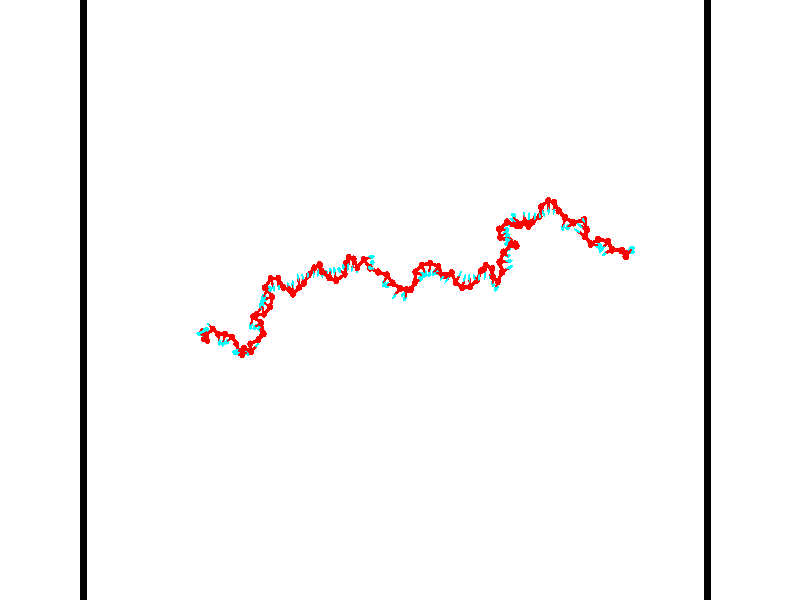 // switches for output
#declare DRAW_BASES = 1; // possible values are 0, 1; only relevant for DNA ribbons
#declare DRAW_BASES_TYPE = 3; // possible values are 1, 2, 3; only relevant for DNA ribbons
#declare DRAW_FOG = 0; // set to 1 to enable fog

#include "colors.inc"

#include "transforms.inc"
background { rgb <1, 1, 1>}

#default {
   normal{
       ripples 0.25
       frequency 0.20
       turbulence 0.2
       lambda 5
   }
	finish {
		phong 0.1
		phong_size 40.
	}
}

// original window dimensions: 1024x640


// camera settings

camera {
	sky <-0, 1, 0>
	up <-0, 1, 0>
	right 1.6 * <0.99995, 0, 0.00999983>
	location <54.4867, 55, 106.329>
	look_at <55, 55, 55.0001>
	direction <0.513302, 0, -51.3289>
	angle 67.0682
}


# declare cpy_camera_pos = <54.4867, 55, 106.329>;
# if (DRAW_FOG = 1)
fog {
	fog_type 2
	up vnormalize(cpy_camera_pos)
	color rgbt<1,1,1,0.3>
	distance 1e-5
	fog_alt 3e-3
	fog_offset 88
}
# end


// LIGHTS

# declare lum = 6;
global_settings {
	ambient_light rgb lum * <0.05, 0.05, 0.05>
	max_trace_level 15
}# declare cpy_direct_light_amount = 0.25;
light_source
{	1000 * <-0.98995, -1, 1.00995>,
	rgb lum * cpy_direct_light_amount
	parallel
}

light_source
{	1000 * <0.98995, 1, -1.00995>,
	rgb lum * cpy_direct_light_amount
	parallel
}

// strand 0

// nucleotide -1

// particle -1
sphere {
	<36.471062, 52.528446, 49.440815> 0.250000
	pigment { color rgbt <1,0,0,0> }
	no_shadow
}
cylinder {
	<36.784672, 52.632462, 49.666267>,  <36.972839, 52.694870, 49.801537>, 0.100000
	pigment { color rgbt <1,0,0,0> }
	no_shadow
}
cylinder {
	<36.784672, 52.632462, 49.666267>,  <36.471062, 52.528446, 49.440815>, 0.100000
	pigment { color rgbt <1,0,0,0> }
	no_shadow
}

// particle -1
sphere {
	<36.784672, 52.632462, 49.666267> 0.100000
	pigment { color rgbt <1,0,0,0> }
	no_shadow
}
sphere {
	0, 1
	scale<0.080000,0.200000,0.300000>
	matrix <-0.465373, -0.354628, 0.810967,
		0.410761, -0.898120, -0.157024,
		0.784030, 0.260039, 0.563628,
		37.019882, 52.710472, 49.835358>
	pigment { color rgbt <0,1,1,0> }
	no_shadow
}
cylinder {
	<36.755722, 51.969486, 49.920979>,  <36.471062, 52.528446, 49.440815>, 0.130000
	pigment { color rgbt <1,0,0,0> }
	no_shadow
}

// nucleotide -1

// particle -1
sphere {
	<36.755722, 51.969486, 49.920979> 0.250000
	pigment { color rgbt <1,0,0,0> }
	no_shadow
}
cylinder {
	<36.839432, 52.327988, 50.077408>,  <36.889660, 52.543087, 50.171265>, 0.100000
	pigment { color rgbt <1,0,0,0> }
	no_shadow
}
cylinder {
	<36.839432, 52.327988, 50.077408>,  <36.755722, 51.969486, 49.920979>, 0.100000
	pigment { color rgbt <1,0,0,0> }
	no_shadow
}

// particle -1
sphere {
	<36.839432, 52.327988, 50.077408> 0.100000
	pigment { color rgbt <1,0,0,0> }
	no_shadow
}
sphere {
	0, 1
	scale<0.080000,0.200000,0.300000>
	matrix <-0.345151, -0.306483, 0.887095,
		0.914917, -0.320628, 0.245203,
		0.209277, 0.896251, 0.391072,
		36.902214, 52.596863, 50.194729>
	pigment { color rgbt <0,1,1,0> }
	no_shadow
}
cylinder {
	<37.284115, 51.849594, 50.464119>,  <36.755722, 51.969486, 49.920979>, 0.130000
	pigment { color rgbt <1,0,0,0> }
	no_shadow
}

// nucleotide -1

// particle -1
sphere {
	<37.284115, 51.849594, 50.464119> 0.250000
	pigment { color rgbt <1,0,0,0> }
	no_shadow
}
cylinder {
	<37.028423, 52.152676, 50.516685>,  <36.875008, 52.334526, 50.548225>, 0.100000
	pigment { color rgbt <1,0,0,0> }
	no_shadow
}
cylinder {
	<37.028423, 52.152676, 50.516685>,  <37.284115, 51.849594, 50.464119>, 0.100000
	pigment { color rgbt <1,0,0,0> }
	no_shadow
}

// particle -1
sphere {
	<37.028423, 52.152676, 50.516685> 0.100000
	pigment { color rgbt <1,0,0,0> }
	no_shadow
}
sphere {
	0, 1
	scale<0.080000,0.200000,0.300000>
	matrix <-0.234991, -0.355172, 0.904783,
		0.732235, 0.547479, 0.405090,
		-0.639227, 0.757706, 0.131417,
		36.836655, 52.379986, 50.556110>
	pigment { color rgbt <0,1,1,0> }
	no_shadow
}
cylinder {
	<37.400951, 52.365990, 51.109955>,  <37.284115, 51.849594, 50.464119>, 0.130000
	pigment { color rgbt <1,0,0,0> }
	no_shadow
}

// nucleotide -1

// particle -1
sphere {
	<37.400951, 52.365990, 51.109955> 0.250000
	pigment { color rgbt <1,0,0,0> }
	no_shadow
}
cylinder {
	<37.009415, 52.387150, 51.030891>,  <36.774494, 52.399845, 50.983452>, 0.100000
	pigment { color rgbt <1,0,0,0> }
	no_shadow
}
cylinder {
	<37.009415, 52.387150, 51.030891>,  <37.400951, 52.365990, 51.109955>, 0.100000
	pigment { color rgbt <1,0,0,0> }
	no_shadow
}

// particle -1
sphere {
	<37.009415, 52.387150, 51.030891> 0.100000
	pigment { color rgbt <1,0,0,0> }
	no_shadow
}
sphere {
	0, 1
	scale<0.080000,0.200000,0.300000>
	matrix <-0.195851, -0.521986, 0.830164,
		-0.059259, 0.851312, 0.521303,
		-0.978841, 0.052903, -0.197663,
		36.715763, 52.403019, 50.971592>
	pigment { color rgbt <0,1,1,0> }
	no_shadow
}
cylinder {
	<37.942715, 52.775707, 51.017952>,  <37.400951, 52.365990, 51.109955>, 0.130000
	pigment { color rgbt <1,0,0,0> }
	no_shadow
}

// nucleotide -1

// particle -1
sphere {
	<37.942715, 52.775707, 51.017952> 0.250000
	pigment { color rgbt <1,0,0,0> }
	no_shadow
}
cylinder {
	<37.660252, 52.959763, 50.802689>,  <37.490772, 53.070194, 50.673531>, 0.100000
	pigment { color rgbt <1,0,0,0> }
	no_shadow
}
cylinder {
	<37.660252, 52.959763, 50.802689>,  <37.942715, 52.775707, 51.017952>, 0.100000
	pigment { color rgbt <1,0,0,0> }
	no_shadow
}

// particle -1
sphere {
	<37.660252, 52.959763, 50.802689> 0.100000
	pigment { color rgbt <1,0,0,0> }
	no_shadow
}
sphere {
	0, 1
	scale<0.080000,0.200000,0.300000>
	matrix <-0.608010, -0.783567, 0.127852,
		-0.362851, 0.417488, 0.833092,
		-0.706161, 0.460137, -0.538155,
		37.448402, 53.097805, 50.641243>
	pigment { color rgbt <0,1,1,0> }
	no_shadow
}
cylinder {
	<38.524624, 52.419060, 51.420712>,  <37.942715, 52.775707, 51.017952>, 0.130000
	pigment { color rgbt <1,0,0,0> }
	no_shadow
}

// nucleotide -1

// particle -1
sphere {
	<38.524624, 52.419060, 51.420712> 0.250000
	pigment { color rgbt <1,0,0,0> }
	no_shadow
}
cylinder {
	<38.646259, 52.078461, 51.591587>,  <38.719242, 51.874104, 51.694111>, 0.100000
	pigment { color rgbt <1,0,0,0> }
	no_shadow
}
cylinder {
	<38.646259, 52.078461, 51.591587>,  <38.524624, 52.419060, 51.420712>, 0.100000
	pigment { color rgbt <1,0,0,0> }
	no_shadow
}

// particle -1
sphere {
	<38.646259, 52.078461, 51.591587> 0.100000
	pigment { color rgbt <1,0,0,0> }
	no_shadow
}
sphere {
	0, 1
	scale<0.080000,0.200000,0.300000>
	matrix <0.523487, -0.225295, -0.821708,
		0.795922, 0.473499, 0.377236,
		0.304088, -0.851493, 0.427188,
		38.737484, 51.823013, 51.719742>
	pigment { color rgbt <0,1,1,0> }
	no_shadow
}
cylinder {
	<39.213516, 52.424469, 51.602077>,  <38.524624, 52.419060, 51.420712>, 0.130000
	pigment { color rgbt <1,0,0,0> }
	no_shadow
}

// nucleotide -1

// particle -1
sphere {
	<39.213516, 52.424469, 51.602077> 0.250000
	pigment { color rgbt <1,0,0,0> }
	no_shadow
}
cylinder {
	<39.099056, 52.047127, 51.534916>,  <39.030380, 51.820721, 51.494621>, 0.100000
	pigment { color rgbt <1,0,0,0> }
	no_shadow
}
cylinder {
	<39.099056, 52.047127, 51.534916>,  <39.213516, 52.424469, 51.602077>, 0.100000
	pigment { color rgbt <1,0,0,0> }
	no_shadow
}

// particle -1
sphere {
	<39.099056, 52.047127, 51.534916> 0.100000
	pigment { color rgbt <1,0,0,0> }
	no_shadow
}
sphere {
	0, 1
	scale<0.080000,0.200000,0.300000>
	matrix <0.534041, -0.011530, -0.845380,
		0.795561, -0.331572, 0.507092,
		-0.286151, -0.943359, -0.167900,
		39.013210, 51.764118, 51.484547>
	pigment { color rgbt <0,1,1,0> }
	no_shadow
}
cylinder {
	<39.801418, 52.221737, 51.467022>,  <39.213516, 52.424469, 51.602077>, 0.130000
	pigment { color rgbt <1,0,0,0> }
	no_shadow
}

// nucleotide -1

// particle -1
sphere {
	<39.801418, 52.221737, 51.467022> 0.250000
	pigment { color rgbt <1,0,0,0> }
	no_shadow
}
cylinder {
	<39.513329, 52.005043, 51.293678>,  <39.340473, 51.875027, 51.189671>, 0.100000
	pigment { color rgbt <1,0,0,0> }
	no_shadow
}
cylinder {
	<39.513329, 52.005043, 51.293678>,  <39.801418, 52.221737, 51.467022>, 0.100000
	pigment { color rgbt <1,0,0,0> }
	no_shadow
}

// particle -1
sphere {
	<39.513329, 52.005043, 51.293678> 0.100000
	pigment { color rgbt <1,0,0,0> }
	no_shadow
}
sphere {
	0, 1
	scale<0.080000,0.200000,0.300000>
	matrix <0.514296, 0.002300, -0.857609,
		0.465592, -0.840547, 0.276955,
		-0.720224, -0.541734, -0.433361,
		39.297260, 51.842522, 51.163670>
	pigment { color rgbt <0,1,1,0> }
	no_shadow
}
cylinder {
	<40.265633, 51.719833, 51.761528>,  <39.801418, 52.221737, 51.467022>, 0.130000
	pigment { color rgbt <1,0,0,0> }
	no_shadow
}

// nucleotide -1

// particle -1
sphere {
	<40.265633, 51.719833, 51.761528> 0.250000
	pigment { color rgbt <1,0,0,0> }
	no_shadow
}
cylinder {
	<40.236248, 51.604897, 51.379524>,  <40.218616, 51.535934, 51.150322>, 0.100000
	pigment { color rgbt <1,0,0,0> }
	no_shadow
}
cylinder {
	<40.236248, 51.604897, 51.379524>,  <40.265633, 51.719833, 51.761528>, 0.100000
	pigment { color rgbt <1,0,0,0> }
	no_shadow
}

// particle -1
sphere {
	<40.236248, 51.604897, 51.379524> 0.100000
	pigment { color rgbt <1,0,0,0> }
	no_shadow
}
sphere {
	0, 1
	scale<0.080000,0.200000,0.300000>
	matrix <-0.778056, 0.615560, -0.125357,
		0.623885, 0.733840, -0.268788,
		-0.073463, -0.287341, -0.955007,
		40.214211, 51.518696, 51.093021>
	pigment { color rgbt <0,1,1,0> }
	no_shadow
}
cylinder {
	<40.625942, 51.027771, 51.941761>,  <40.265633, 51.719833, 51.761528>, 0.130000
	pigment { color rgbt <1,0,0,0> }
	no_shadow
}

// nucleotide -1

// particle -1
sphere {
	<40.625942, 51.027771, 51.941761> 0.250000
	pigment { color rgbt <1,0,0,0> }
	no_shadow
}
cylinder {
	<40.994293, 51.018147, 51.786114>,  <41.215302, 51.012371, 51.692726>, 0.100000
	pigment { color rgbt <1,0,0,0> }
	no_shadow
}
cylinder {
	<40.994293, 51.018147, 51.786114>,  <40.625942, 51.027771, 51.941761>, 0.100000
	pigment { color rgbt <1,0,0,0> }
	no_shadow
}

// particle -1
sphere {
	<40.994293, 51.018147, 51.786114> 0.100000
	pigment { color rgbt <1,0,0,0> }
	no_shadow
}
sphere {
	0, 1
	scale<0.080000,0.200000,0.300000>
	matrix <0.385175, -0.098085, 0.917616,
		-0.060248, -0.994887, -0.081056,
		0.920875, -0.024064, -0.389115,
		41.270557, 51.010925, 51.669380>
	pigment { color rgbt <0,1,1,0> }
	no_shadow
}
cylinder {
	<41.050385, 50.929775, 52.677292>,  <40.625942, 51.027771, 51.941761>, 0.130000
	pigment { color rgbt <1,0,0,0> }
	no_shadow
}

// nucleotide -1

// particle -1
sphere {
	<41.050385, 50.929775, 52.677292> 0.250000
	pigment { color rgbt <1,0,0,0> }
	no_shadow
}
cylinder {
	<40.760124, 51.048920, 52.925388>,  <40.585968, 51.120407, 53.074249>, 0.100000
	pigment { color rgbt <1,0,0,0> }
	no_shadow
}
cylinder {
	<40.760124, 51.048920, 52.925388>,  <41.050385, 50.929775, 52.677292>, 0.100000
	pigment { color rgbt <1,0,0,0> }
	no_shadow
}

// particle -1
sphere {
	<40.760124, 51.048920, 52.925388> 0.100000
	pigment { color rgbt <1,0,0,0> }
	no_shadow
}
sphere {
	0, 1
	scale<0.080000,0.200000,0.300000>
	matrix <0.680019, 0.173059, 0.712478,
		0.104880, 0.938792, -0.328132,
		-0.725654, 0.297860, 0.620246,
		40.542427, 51.138279, 53.111462>
	pigment { color rgbt <0,1,1,0> }
	no_shadow
}
cylinder {
	<41.294586, 51.486156, 53.100445>,  <41.050385, 50.929775, 52.677292>, 0.130000
	pigment { color rgbt <1,0,0,0> }
	no_shadow
}

// nucleotide -1

// particle -1
sphere {
	<41.294586, 51.486156, 53.100445> 0.250000
	pigment { color rgbt <1,0,0,0> }
	no_shadow
}
cylinder {
	<41.000481, 51.342033, 53.330078>,  <40.824017, 51.255558, 53.467857>, 0.100000
	pigment { color rgbt <1,0,0,0> }
	no_shadow
}
cylinder {
	<41.000481, 51.342033, 53.330078>,  <41.294586, 51.486156, 53.100445>, 0.100000
	pigment { color rgbt <1,0,0,0> }
	no_shadow
}

// particle -1
sphere {
	<41.000481, 51.342033, 53.330078> 0.100000
	pigment { color rgbt <1,0,0,0> }
	no_shadow
}
sphere {
	0, 1
	scale<0.080000,0.200000,0.300000>
	matrix <0.601990, 0.042046, 0.797396,
		-0.311449, 0.931884, 0.185989,
		-0.735260, -0.360312, 0.574080,
		40.779903, 51.233940, 53.502304>
	pigment { color rgbt <0,1,1,0> }
	no_shadow
}
cylinder {
	<41.875763, 51.181210, 52.856503>,  <41.294586, 51.486156, 53.100445>, 0.130000
	pigment { color rgbt <1,0,0,0> }
	no_shadow
}

// nucleotide -1

// particle -1
sphere {
	<41.875763, 51.181210, 52.856503> 0.250000
	pigment { color rgbt <1,0,0,0> }
	no_shadow
}
cylinder {
	<42.155533, 51.463913, 52.813992>,  <42.323395, 51.633533, 52.788486>, 0.100000
	pigment { color rgbt <1,0,0,0> }
	no_shadow
}
cylinder {
	<42.155533, 51.463913, 52.813992>,  <41.875763, 51.181210, 52.856503>, 0.100000
	pigment { color rgbt <1,0,0,0> }
	no_shadow
}

// particle -1
sphere {
	<42.155533, 51.463913, 52.813992> 0.100000
	pigment { color rgbt <1,0,0,0> }
	no_shadow
}
sphere {
	0, 1
	scale<0.080000,0.200000,0.300000>
	matrix <-0.713267, 0.699687, -0.041093,
		0.045318, 0.104545, 0.993487,
		0.699426, 0.706759, -0.106277,
		42.365360, 51.675941, 52.782108>
	pigment { color rgbt <0,1,1,0> }
	no_shadow
}
cylinder {
	<41.930691, 51.801628, 53.443596>,  <41.875763, 51.181210, 52.856503>, 0.130000
	pigment { color rgbt <1,0,0,0> }
	no_shadow
}

// nucleotide -1

// particle -1
sphere {
	<41.930691, 51.801628, 53.443596> 0.250000
	pigment { color rgbt <1,0,0,0> }
	no_shadow
}
cylinder {
	<42.051743, 51.908188, 53.077549>,  <42.124374, 51.972122, 52.857918>, 0.100000
	pigment { color rgbt <1,0,0,0> }
	no_shadow
}
cylinder {
	<42.051743, 51.908188, 53.077549>,  <41.930691, 51.801628, 53.443596>, 0.100000
	pigment { color rgbt <1,0,0,0> }
	no_shadow
}

// particle -1
sphere {
	<42.051743, 51.908188, 53.077549> 0.100000
	pigment { color rgbt <1,0,0,0> }
	no_shadow
}
sphere {
	0, 1
	scale<0.080000,0.200000,0.300000>
	matrix <-0.513390, 0.854514, 0.078977,
		0.803024, 0.445913, 0.395366,
		0.302629, 0.266397, -0.915122,
		42.142532, 51.988106, 52.803013>
	pigment { color rgbt <0,1,1,0> }
	no_shadow
}
cylinder {
	<42.641186, 52.117031, 53.439690>,  <41.930691, 51.801628, 53.443596>, 0.130000
	pigment { color rgbt <1,0,0,0> }
	no_shadow
}

// nucleotide -1

// particle -1
sphere {
	<42.641186, 52.117031, 53.439690> 0.250000
	pigment { color rgbt <1,0,0,0> }
	no_shadow
}
cylinder {
	<42.766418, 52.450539, 53.257786>,  <42.841560, 52.650642, 53.148643>, 0.100000
	pigment { color rgbt <1,0,0,0> }
	no_shadow
}
cylinder {
	<42.766418, 52.450539, 53.257786>,  <42.641186, 52.117031, 53.439690>, 0.100000
	pigment { color rgbt <1,0,0,0> }
	no_shadow
}

// particle -1
sphere {
	<42.766418, 52.450539, 53.257786> 0.100000
	pigment { color rgbt <1,0,0,0> }
	no_shadow
}
sphere {
	0, 1
	scale<0.080000,0.200000,0.300000>
	matrix <-0.482056, 0.552080, 0.680316,
		0.818292, 0.006226, 0.574770,
		0.313083, 0.833768, -0.454764,
		42.860344, 52.700668, 53.121357>
	pigment { color rgbt <0,1,1,0> }
	no_shadow
}
cylinder {
	<43.196659, 52.540745, 53.868168>,  <42.641186, 52.117031, 53.439690>, 0.130000
	pigment { color rgbt <1,0,0,0> }
	no_shadow
}

// nucleotide -1

// particle -1
sphere {
	<43.196659, 52.540745, 53.868168> 0.250000
	pigment { color rgbt <1,0,0,0> }
	no_shadow
}
cylinder {
	<42.946156, 52.739792, 53.628105>,  <42.795853, 52.859219, 53.484070>, 0.100000
	pigment { color rgbt <1,0,0,0> }
	no_shadow
}
cylinder {
	<42.946156, 52.739792, 53.628105>,  <43.196659, 52.540745, 53.868168>, 0.100000
	pigment { color rgbt <1,0,0,0> }
	no_shadow
}

// particle -1
sphere {
	<42.946156, 52.739792, 53.628105> 0.100000
	pigment { color rgbt <1,0,0,0> }
	no_shadow
}
sphere {
	0, 1
	scale<0.080000,0.200000,0.300000>
	matrix <-0.343081, 0.515354, 0.785306,
		0.700071, 0.697704, -0.152021,
		-0.626255, 0.497614, -0.600154,
		42.758278, 52.889076, 53.448059>
	pigment { color rgbt <0,1,1,0> }
	no_shadow
}
cylinder {
	<42.988190, 53.352264, 53.931190>,  <43.196659, 52.540745, 53.868168>, 0.130000
	pigment { color rgbt <1,0,0,0> }
	no_shadow
}

// nucleotide -1

// particle -1
sphere {
	<42.988190, 53.352264, 53.931190> 0.250000
	pigment { color rgbt <1,0,0,0> }
	no_shadow
}
cylinder {
	<42.656631, 53.172363, 53.798134>,  <42.457695, 53.064423, 53.718300>, 0.100000
	pigment { color rgbt <1,0,0,0> }
	no_shadow
}
cylinder {
	<42.656631, 53.172363, 53.798134>,  <42.988190, 53.352264, 53.931190>, 0.100000
	pigment { color rgbt <1,0,0,0> }
	no_shadow
}

// particle -1
sphere {
	<42.656631, 53.172363, 53.798134> 0.100000
	pigment { color rgbt <1,0,0,0> }
	no_shadow
}
sphere {
	0, 1
	scale<0.080000,0.200000,0.300000>
	matrix <-0.467212, 0.229587, 0.853817,
		-0.307633, 0.863143, -0.400433,
		-0.828900, -0.449749, -0.332642,
		42.407963, 53.037437, 53.698341>
	pigment { color rgbt <0,1,1,0> }
	no_shadow
}
cylinder {
	<42.321209, 53.787033, 54.064617>,  <42.988190, 53.352264, 53.931190>, 0.130000
	pigment { color rgbt <1,0,0,0> }
	no_shadow
}

// nucleotide -1

// particle -1
sphere {
	<42.321209, 53.787033, 54.064617> 0.250000
	pigment { color rgbt <1,0,0,0> }
	no_shadow
}
cylinder {
	<42.184803, 53.419537, 53.984993>,  <42.102959, 53.199039, 53.937218>, 0.100000
	pigment { color rgbt <1,0,0,0> }
	no_shadow
}
cylinder {
	<42.184803, 53.419537, 53.984993>,  <42.321209, 53.787033, 54.064617>, 0.100000
	pigment { color rgbt <1,0,0,0> }
	no_shadow
}

// particle -1
sphere {
	<42.184803, 53.419537, 53.984993> 0.100000
	pigment { color rgbt <1,0,0,0> }
	no_shadow
}
sphere {
	0, 1
	scale<0.080000,0.200000,0.300000>
	matrix <-0.589645, 0.044131, 0.806456,
		-0.732141, 0.392384, -0.556781,
		-0.341012, -0.918742, -0.199057,
		42.082500, 53.143913, 53.925274>
	pigment { color rgbt <0,1,1,0> }
	no_shadow
}
cylinder {
	<42.445560, 53.940479, 53.332214>,  <42.321209, 53.787033, 54.064617>, 0.130000
	pigment { color rgbt <1,0,0,0> }
	no_shadow
}

// nucleotide -1

// particle -1
sphere {
	<42.445560, 53.940479, 53.332214> 0.250000
	pigment { color rgbt <1,0,0,0> }
	no_shadow
}
cylinder {
	<42.663445, 54.252041, 53.207893>,  <42.794174, 54.438976, 53.133301>, 0.100000
	pigment { color rgbt <1,0,0,0> }
	no_shadow
}
cylinder {
	<42.663445, 54.252041, 53.207893>,  <42.445560, 53.940479, 53.332214>, 0.100000
	pigment { color rgbt <1,0,0,0> }
	no_shadow
}

// particle -1
sphere {
	<42.663445, 54.252041, 53.207893> 0.100000
	pigment { color rgbt <1,0,0,0> }
	no_shadow
}
sphere {
	0, 1
	scale<0.080000,0.200000,0.300000>
	matrix <0.289636, 0.173077, 0.941358,
		0.787022, -0.602786, -0.131323,
		0.544709, 0.778906, -0.310804,
		42.826859, 54.485714, 53.114651>
	pigment { color rgbt <0,1,1,0> }
	no_shadow
}
cylinder {
	<43.156857, 53.962757, 53.498363>,  <42.445560, 53.940479, 53.332214>, 0.130000
	pigment { color rgbt <1,0,0,0> }
	no_shadow
}

// nucleotide -1

// particle -1
sphere {
	<43.156857, 53.962757, 53.498363> 0.250000
	pigment { color rgbt <1,0,0,0> }
	no_shadow
}
cylinder {
	<43.024616, 54.338440, 53.461296>,  <42.945274, 54.563850, 53.439056>, 0.100000
	pigment { color rgbt <1,0,0,0> }
	no_shadow
}
cylinder {
	<43.024616, 54.338440, 53.461296>,  <43.156857, 53.962757, 53.498363>, 0.100000
	pigment { color rgbt <1,0,0,0> }
	no_shadow
}

// particle -1
sphere {
	<43.024616, 54.338440, 53.461296> 0.100000
	pigment { color rgbt <1,0,0,0> }
	no_shadow
}
sphere {
	0, 1
	scale<0.080000,0.200000,0.300000>
	matrix <0.278472, 0.190896, 0.941282,
		0.901753, 0.285379, -0.324653,
		-0.330597, 0.939211, -0.092671,
		42.925438, 54.620205, 53.433495>
	pigment { color rgbt <0,1,1,0> }
	no_shadow
}
cylinder {
	<43.715958, 54.494465, 53.634022>,  <43.156857, 53.962757, 53.498363>, 0.130000
	pigment { color rgbt <1,0,0,0> }
	no_shadow
}

// nucleotide -1

// particle -1
sphere {
	<43.715958, 54.494465, 53.634022> 0.250000
	pigment { color rgbt <1,0,0,0> }
	no_shadow
}
cylinder {
	<43.373638, 54.690029, 53.701630>,  <43.168247, 54.807369, 53.742195>, 0.100000
	pigment { color rgbt <1,0,0,0> }
	no_shadow
}
cylinder {
	<43.373638, 54.690029, 53.701630>,  <43.715958, 54.494465, 53.634022>, 0.100000
	pigment { color rgbt <1,0,0,0> }
	no_shadow
}

// particle -1
sphere {
	<43.373638, 54.690029, 53.701630> 0.100000
	pigment { color rgbt <1,0,0,0> }
	no_shadow
}
sphere {
	0, 1
	scale<0.080000,0.200000,0.300000>
	matrix <0.340328, 0.286055, 0.895739,
		0.389586, 0.824099, -0.411196,
		-0.855803, 0.488910, 0.169021,
		43.116898, 54.836700, 53.752335>
	pigment { color rgbt <0,1,1,0> }
	no_shadow
}
cylinder {
	<43.910870, 55.241489, 53.820652>,  <43.715958, 54.494465, 53.634022>, 0.130000
	pigment { color rgbt <1,0,0,0> }
	no_shadow
}

// nucleotide -1

// particle -1
sphere {
	<43.910870, 55.241489, 53.820652> 0.250000
	pigment { color rgbt <1,0,0,0> }
	no_shadow
}
cylinder {
	<43.553204, 55.125397, 53.957031>,  <43.338604, 55.055740, 54.038857>, 0.100000
	pigment { color rgbt <1,0,0,0> }
	no_shadow
}
cylinder {
	<43.553204, 55.125397, 53.957031>,  <43.910870, 55.241489, 53.820652>, 0.100000
	pigment { color rgbt <1,0,0,0> }
	no_shadow
}

// particle -1
sphere {
	<43.553204, 55.125397, 53.957031> 0.100000
	pigment { color rgbt <1,0,0,0> }
	no_shadow
}
sphere {
	0, 1
	scale<0.080000,0.200000,0.300000>
	matrix <0.236511, 0.340412, 0.910045,
		-0.380182, 0.894364, -0.235742,
		-0.894161, -0.290227, 0.340946,
		43.284954, 55.038330, 54.059315>
	pigment { color rgbt <0,1,1,0> }
	no_shadow
}
cylinder {
	<43.615597, 55.785957, 54.353199>,  <43.910870, 55.241489, 53.820652>, 0.130000
	pigment { color rgbt <1,0,0,0> }
	no_shadow
}

// nucleotide -1

// particle -1
sphere {
	<43.615597, 55.785957, 54.353199> 0.250000
	pigment { color rgbt <1,0,0,0> }
	no_shadow
}
cylinder {
	<43.426861, 55.438446, 54.413330>,  <43.313618, 55.229939, 54.449409>, 0.100000
	pigment { color rgbt <1,0,0,0> }
	no_shadow
}
cylinder {
	<43.426861, 55.438446, 54.413330>,  <43.615597, 55.785957, 54.353199>, 0.100000
	pigment { color rgbt <1,0,0,0> }
	no_shadow
}

// particle -1
sphere {
	<43.426861, 55.438446, 54.413330> 0.100000
	pigment { color rgbt <1,0,0,0> }
	no_shadow
}
sphere {
	0, 1
	scale<0.080000,0.200000,0.300000>
	matrix <0.169501, 0.077940, 0.982443,
		-0.865238, 0.489036, 0.110483,
		-0.471839, -0.868774, 0.150329,
		43.285309, 55.177814, 54.458427>
	pigment { color rgbt <0,1,1,0> }
	no_shadow
}
cylinder {
	<43.546249, 55.857861, 55.110958>,  <43.615597, 55.785957, 54.353199>, 0.130000
	pigment { color rgbt <1,0,0,0> }
	no_shadow
}

// nucleotide -1

// particle -1
sphere {
	<43.546249, 55.857861, 55.110958> 0.250000
	pigment { color rgbt <1,0,0,0> }
	no_shadow
}
cylinder {
	<43.839893, 55.809273, 55.378189>,  <44.016079, 55.780121, 55.538528>, 0.100000
	pigment { color rgbt <1,0,0,0> }
	no_shadow
}
cylinder {
	<43.839893, 55.809273, 55.378189>,  <43.546249, 55.857861, 55.110958>, 0.100000
	pigment { color rgbt <1,0,0,0> }
	no_shadow
}

// particle -1
sphere {
	<43.839893, 55.809273, 55.378189> 0.100000
	pigment { color rgbt <1,0,0,0> }
	no_shadow
}
sphere {
	0, 1
	scale<0.080000,0.200000,0.300000>
	matrix <0.659964, -0.103893, -0.744079,
		0.159793, 0.987143, 0.003897,
		0.734108, -0.121470, 0.668080,
		44.060127, 55.772831, 55.578613>
	pigment { color rgbt <0,1,1,0> }
	no_shadow
}
cylinder {
	<44.084606, 56.503716, 55.217068>,  <43.546249, 55.857861, 55.110958>, 0.130000
	pigment { color rgbt <1,0,0,0> }
	no_shadow
}

// nucleotide -1

// particle -1
sphere {
	<44.084606, 56.503716, 55.217068> 0.250000
	pigment { color rgbt <1,0,0,0> }
	no_shadow
}
cylinder {
	<44.224831, 56.132843, 55.269882>,  <44.308968, 55.910320, 55.301571>, 0.100000
	pigment { color rgbt <1,0,0,0> }
	no_shadow
}
cylinder {
	<44.224831, 56.132843, 55.269882>,  <44.084606, 56.503716, 55.217068>, 0.100000
	pigment { color rgbt <1,0,0,0> }
	no_shadow
}

// particle -1
sphere {
	<44.224831, 56.132843, 55.269882> 0.100000
	pigment { color rgbt <1,0,0,0> }
	no_shadow
}
sphere {
	0, 1
	scale<0.080000,0.200000,0.300000>
	matrix <0.742953, 0.189491, -0.641961,
		0.570198, 0.323142, 0.755284,
		0.350564, -0.927185, 0.132032,
		44.329998, 55.854687, 55.309490>
	pigment { color rgbt <0,1,1,0> }
	no_shadow
}
cylinder {
	<44.776546, 56.519806, 55.524467>,  <44.084606, 56.503716, 55.217068>, 0.130000
	pigment { color rgbt <1,0,0,0> }
	no_shadow
}

// nucleotide -1

// particle -1
sphere {
	<44.776546, 56.519806, 55.524467> 0.250000
	pigment { color rgbt <1,0,0,0> }
	no_shadow
}
cylinder {
	<44.752182, 56.185066, 55.306854>,  <44.737564, 55.984222, 55.176289>, 0.100000
	pigment { color rgbt <1,0,0,0> }
	no_shadow
}
cylinder {
	<44.752182, 56.185066, 55.306854>,  <44.776546, 56.519806, 55.524467>, 0.100000
	pigment { color rgbt <1,0,0,0> }
	no_shadow
}

// particle -1
sphere {
	<44.752182, 56.185066, 55.306854> 0.100000
	pigment { color rgbt <1,0,0,0> }
	no_shadow
}
sphere {
	0, 1
	scale<0.080000,0.200000,0.300000>
	matrix <0.830789, 0.259593, -0.492343,
		0.553244, -0.481964, 0.679435,
		-0.060915, -0.836852, -0.544029,
		44.733906, 55.934010, 55.143646>
	pigment { color rgbt <0,1,1,0> }
	no_shadow
}
cylinder {
	<45.230709, 55.878071, 55.689606>,  <44.776546, 56.519806, 55.524467>, 0.130000
	pigment { color rgbt <1,0,0,0> }
	no_shadow
}

// nucleotide -1

// particle -1
sphere {
	<45.230709, 55.878071, 55.689606> 0.250000
	pigment { color rgbt <1,0,0,0> }
	no_shadow
}
cylinder {
	<45.164814, 55.895805, 55.295471>,  <45.125278, 55.906445, 55.058990>, 0.100000
	pigment { color rgbt <1,0,0,0> }
	no_shadow
}
cylinder {
	<45.164814, 55.895805, 55.295471>,  <45.230709, 55.878071, 55.689606>, 0.100000
	pigment { color rgbt <1,0,0,0> }
	no_shadow
}

// particle -1
sphere {
	<45.164814, 55.895805, 55.295471> 0.100000
	pigment { color rgbt <1,0,0,0> }
	no_shadow
}
sphere {
	0, 1
	scale<0.080000,0.200000,0.300000>
	matrix <0.980680, 0.114212, -0.158818,
		0.105496, -0.992466, -0.062294,
		-0.164737, 0.044336, -0.985341,
		45.115395, 55.909107, 54.999870>
	pigment { color rgbt <0,1,1,0> }
	no_shadow
}
cylinder {
	<45.800137, 55.606762, 55.206429>,  <45.230709, 55.878071, 55.689606>, 0.130000
	pigment { color rgbt <1,0,0,0> }
	no_shadow
}

// nucleotide -1

// particle -1
sphere {
	<45.800137, 55.606762, 55.206429> 0.250000
	pigment { color rgbt <1,0,0,0> }
	no_shadow
}
cylinder {
	<45.612026, 55.870586, 54.971886>,  <45.499161, 56.028881, 54.831158>, 0.100000
	pigment { color rgbt <1,0,0,0> }
	no_shadow
}
cylinder {
	<45.612026, 55.870586, 54.971886>,  <45.800137, 55.606762, 55.206429>, 0.100000
	pigment { color rgbt <1,0,0,0> }
	no_shadow
}

// particle -1
sphere {
	<45.612026, 55.870586, 54.971886> 0.100000
	pigment { color rgbt <1,0,0,0> }
	no_shadow
}
sphere {
	0, 1
	scale<0.080000,0.200000,0.300000>
	matrix <0.861323, 0.198288, -0.467766,
		-0.192251, -0.725026, -0.661345,
		-0.470279, 0.659560, -0.586360,
		45.470943, 56.068455, 54.795979>
	pigment { color rgbt <0,1,1,0> }
	no_shadow
}
cylinder {
	<45.836548, 55.418541, 54.557526>,  <45.800137, 55.606762, 55.206429>, 0.130000
	pigment { color rgbt <1,0,0,0> }
	no_shadow
}

// nucleotide -1

// particle -1
sphere {
	<45.836548, 55.418541, 54.557526> 0.250000
	pigment { color rgbt <1,0,0,0> }
	no_shadow
}
cylinder {
	<45.831959, 55.818512, 54.559418>,  <45.829205, 56.058495, 54.560555>, 0.100000
	pigment { color rgbt <1,0,0,0> }
	no_shadow
}
cylinder {
	<45.831959, 55.818512, 54.559418>,  <45.836548, 55.418541, 54.557526>, 0.100000
	pigment { color rgbt <1,0,0,0> }
	no_shadow
}

// particle -1
sphere {
	<45.831959, 55.818512, 54.559418> 0.100000
	pigment { color rgbt <1,0,0,0> }
	no_shadow
}
sphere {
	0, 1
	scale<0.080000,0.200000,0.300000>
	matrix <0.777016, 0.011892, -0.629369,
		-0.629377, -0.003540, -0.777093,
		-0.011470, 0.999923, 0.004734,
		45.828518, 56.118488, 54.560837>
	pigment { color rgbt <0,1,1,0> }
	no_shadow
}
cylinder {
	<46.366512, 55.914837, 54.421162>,  <45.836548, 55.418541, 54.557526>, 0.130000
	pigment { color rgbt <1,0,0,0> }
	no_shadow
}

// nucleotide -1

// particle -1
sphere {
	<46.366512, 55.914837, 54.421162> 0.250000
	pigment { color rgbt <1,0,0,0> }
	no_shadow
}
cylinder {
	<46.311996, 56.310135, 54.448853>,  <46.279289, 56.547314, 54.465469>, 0.100000
	pigment { color rgbt <1,0,0,0> }
	no_shadow
}
cylinder {
	<46.311996, 56.310135, 54.448853>,  <46.366512, 55.914837, 54.421162>, 0.100000
	pigment { color rgbt <1,0,0,0> }
	no_shadow
}

// particle -1
sphere {
	<46.311996, 56.310135, 54.448853> 0.100000
	pigment { color rgbt <1,0,0,0> }
	no_shadow
}
sphere {
	0, 1
	scale<0.080000,0.200000,0.300000>
	matrix <0.982927, 0.143610, -0.115023,
		-0.123614, 0.052373, -0.990947,
		-0.136286, 0.988248, 0.069231,
		46.271111, 56.606609, 54.469624>
	pigment { color rgbt <0,1,1,0> }
	no_shadow
}
cylinder {
	<46.667271, 56.213871, 53.854504>,  <46.366512, 55.914837, 54.421162>, 0.130000
	pigment { color rgbt <1,0,0,0> }
	no_shadow
}

// nucleotide -1

// particle -1
sphere {
	<46.667271, 56.213871, 53.854504> 0.250000
	pigment { color rgbt <1,0,0,0> }
	no_shadow
}
cylinder {
	<46.652424, 56.468410, 54.162704>,  <46.643517, 56.621136, 54.347626>, 0.100000
	pigment { color rgbt <1,0,0,0> }
	no_shadow
}
cylinder {
	<46.652424, 56.468410, 54.162704>,  <46.667271, 56.213871, 53.854504>, 0.100000
	pigment { color rgbt <1,0,0,0> }
	no_shadow
}

// particle -1
sphere {
	<46.652424, 56.468410, 54.162704> 0.100000
	pigment { color rgbt <1,0,0,0> }
	no_shadow
}
sphere {
	0, 1
	scale<0.080000,0.200000,0.300000>
	matrix <0.931627, 0.300968, -0.203689,
		-0.361515, 0.710264, -0.604013,
		-0.037116, 0.636352, 0.770506,
		46.641289, 56.659317, 54.393856>
	pigment { color rgbt <0,1,1,0> }
	no_shadow
}
cylinder {
	<47.078609, 56.846741, 53.588379>,  <46.667271, 56.213871, 53.854504>, 0.130000
	pigment { color rgbt <1,0,0,0> }
	no_shadow
}

// nucleotide -1

// particle -1
sphere {
	<47.078609, 56.846741, 53.588379> 0.250000
	pigment { color rgbt <1,0,0,0> }
	no_shadow
}
cylinder {
	<47.070831, 56.812462, 53.986832>,  <47.066162, 56.791893, 54.225903>, 0.100000
	pigment { color rgbt <1,0,0,0> }
	no_shadow
}
cylinder {
	<47.070831, 56.812462, 53.986832>,  <47.078609, 56.846741, 53.588379>, 0.100000
	pigment { color rgbt <1,0,0,0> }
	no_shadow
}

// particle -1
sphere {
	<47.070831, 56.812462, 53.986832> 0.100000
	pigment { color rgbt <1,0,0,0> }
	no_shadow
}
sphere {
	0, 1
	scale<0.080000,0.200000,0.300000>
	matrix <0.999543, 0.021412, 0.021356,
		-0.023160, 0.996091, 0.085242,
		-0.019447, -0.085698, 0.996131,
		47.064999, 56.786751, 54.285671>
	pigment { color rgbt <0,1,1,0> }
	no_shadow
}
cylinder {
	<47.558853, 57.335754, 53.776134>,  <47.078609, 56.846741, 53.588379>, 0.130000
	pigment { color rgbt <1,0,0,0> }
	no_shadow
}

// nucleotide -1

// particle -1
sphere {
	<47.558853, 57.335754, 53.776134> 0.250000
	pigment { color rgbt <1,0,0,0> }
	no_shadow
}
cylinder {
	<47.562309, 57.061455, 54.067249>,  <47.564384, 56.896873, 54.241917>, 0.100000
	pigment { color rgbt <1,0,0,0> }
	no_shadow
}
cylinder {
	<47.562309, 57.061455, 54.067249>,  <47.558853, 57.335754, 53.776134>, 0.100000
	pigment { color rgbt <1,0,0,0> }
	no_shadow
}

// particle -1
sphere {
	<47.562309, 57.061455, 54.067249> 0.100000
	pigment { color rgbt <1,0,0,0> }
	no_shadow
}
sphere {
	0, 1
	scale<0.080000,0.200000,0.300000>
	matrix <0.999148, 0.035291, 0.021386,
		-0.040349, 0.726979, 0.685473,
		0.008644, -0.685752, 0.727784,
		47.564903, 56.855728, 54.285583>
	pigment { color rgbt <0,1,1,0> }
	no_shadow
}
cylinder {
	<48.075615, 57.564182, 54.048298>,  <47.558853, 57.335754, 53.776134>, 0.130000
	pigment { color rgbt <1,0,0,0> }
	no_shadow
}

// nucleotide -1

// particle -1
sphere {
	<48.075615, 57.564182, 54.048298> 0.250000
	pigment { color rgbt <1,0,0,0> }
	no_shadow
}
cylinder {
	<48.007328, 57.199272, 54.197220>,  <47.966354, 56.980328, 54.286572>, 0.100000
	pigment { color rgbt <1,0,0,0> }
	no_shadow
}
cylinder {
	<48.007328, 57.199272, 54.197220>,  <48.075615, 57.564182, 54.048298>, 0.100000
	pigment { color rgbt <1,0,0,0> }
	no_shadow
}

// particle -1
sphere {
	<48.007328, 57.199272, 54.197220> 0.100000
	pigment { color rgbt <1,0,0,0> }
	no_shadow
}
sphere {
	0, 1
	scale<0.080000,0.200000,0.300000>
	matrix <0.974914, -0.101626, 0.198026,
		-0.142818, 0.396774, 0.906738,
		-0.170720, -0.912273, 0.372307,
		47.956112, 56.925591, 54.308910>
	pigment { color rgbt <0,1,1,0> }
	no_shadow
}
cylinder {
	<48.196407, 57.488651, 54.842133>,  <48.075615, 57.564182, 54.048298>, 0.130000
	pigment { color rgbt <1,0,0,0> }
	no_shadow
}

// nucleotide -1

// particle -1
sphere {
	<48.196407, 57.488651, 54.842133> 0.250000
	pigment { color rgbt <1,0,0,0> }
	no_shadow
}
cylinder {
	<48.270123, 57.140869, 54.658791>,  <48.314350, 56.932201, 54.548786>, 0.100000
	pigment { color rgbt <1,0,0,0> }
	no_shadow
}
cylinder {
	<48.270123, 57.140869, 54.658791>,  <48.196407, 57.488651, 54.842133>, 0.100000
	pigment { color rgbt <1,0,0,0> }
	no_shadow
}

// particle -1
sphere {
	<48.270123, 57.140869, 54.658791> 0.100000
	pigment { color rgbt <1,0,0,0> }
	no_shadow
}
sphere {
	0, 1
	scale<0.080000,0.200000,0.300000>
	matrix <0.902172, -0.035421, 0.429920,
		-0.390031, -0.492741, 0.777870,
		0.184287, -0.869455, -0.458353,
		48.325409, 56.880032, 54.521286>
	pigment { color rgbt <0,1,1,0> }
	no_shadow
}
cylinder {
	<48.411968, 57.004818, 55.409039>,  <48.196407, 57.488651, 54.842133>, 0.130000
	pigment { color rgbt <1,0,0,0> }
	no_shadow
}

// nucleotide -1

// particle -1
sphere {
	<48.411968, 57.004818, 55.409039> 0.250000
	pigment { color rgbt <1,0,0,0> }
	no_shadow
}
cylinder {
	<48.581356, 56.972088, 55.048157>,  <48.682991, 56.952450, 54.831627>, 0.100000
	pigment { color rgbt <1,0,0,0> }
	no_shadow
}
cylinder {
	<48.581356, 56.972088, 55.048157>,  <48.411968, 57.004818, 55.409039>, 0.100000
	pigment { color rgbt <1,0,0,0> }
	no_shadow
}

// particle -1
sphere {
	<48.581356, 56.972088, 55.048157> 0.100000
	pigment { color rgbt <1,0,0,0> }
	no_shadow
}
sphere {
	0, 1
	scale<0.080000,0.200000,0.300000>
	matrix <0.895826, 0.186000, 0.403609,
		0.134785, -0.979137, 0.152067,
		0.423473, -0.081825, -0.902206,
		48.708397, 56.947540, 54.777496>
	pigment { color rgbt <0,1,1,0> }
	no_shadow
}
cylinder {
	<49.029133, 56.573685, 55.438194>,  <48.411968, 57.004818, 55.409039>, 0.130000
	pigment { color rgbt <1,0,0,0> }
	no_shadow
}

// nucleotide -1

// particle -1
sphere {
	<49.029133, 56.573685, 55.438194> 0.250000
	pigment { color rgbt <1,0,0,0> }
	no_shadow
}
cylinder {
	<49.058083, 56.846561, 55.147163>,  <49.075451, 57.010288, 54.972546>, 0.100000
	pigment { color rgbt <1,0,0,0> }
	no_shadow
}
cylinder {
	<49.058083, 56.846561, 55.147163>,  <49.029133, 56.573685, 55.438194>, 0.100000
	pigment { color rgbt <1,0,0,0> }
	no_shadow
}

// particle -1
sphere {
	<49.058083, 56.846561, 55.147163> 0.100000
	pigment { color rgbt <1,0,0,0> }
	no_shadow
}
sphere {
	0, 1
	scale<0.080000,0.200000,0.300000>
	matrix <0.887389, 0.288972, 0.359215,
		0.455305, -0.671643, -0.584459,
		0.072372, 0.682195, -0.727579,
		49.079796, 57.051220, 54.928890>
	pigment { color rgbt <0,1,1,0> }
	no_shadow
}
cylinder {
	<49.561939, 56.373497, 54.918900>,  <49.029133, 56.573685, 55.438194>, 0.130000
	pigment { color rgbt <1,0,0,0> }
	no_shadow
}

// nucleotide -1

// particle -1
sphere {
	<49.561939, 56.373497, 54.918900> 0.250000
	pigment { color rgbt <1,0,0,0> }
	no_shadow
}
cylinder {
	<49.493401, 56.765282, 54.961403>,  <49.452278, 57.000355, 54.986904>, 0.100000
	pigment { color rgbt <1,0,0,0> }
	no_shadow
}
cylinder {
	<49.493401, 56.765282, 54.961403>,  <49.561939, 56.373497, 54.918900>, 0.100000
	pigment { color rgbt <1,0,0,0> }
	no_shadow
}

// particle -1
sphere {
	<49.493401, 56.765282, 54.961403> 0.100000
	pigment { color rgbt <1,0,0,0> }
	no_shadow
}
sphere {
	0, 1
	scale<0.080000,0.200000,0.300000>
	matrix <0.907651, 0.114990, 0.403666,
		0.383158, 0.165612, -0.908715,
		-0.171346, 0.979464, 0.106259,
		49.441998, 57.059120, 54.993282>
	pigment { color rgbt <0,1,1,0> }
	no_shadow
}
cylinder {
	<50.270058, 56.832748, 54.597691>,  <49.561939, 56.373497, 54.918900>, 0.130000
	pigment { color rgbt <1,0,0,0> }
	no_shadow
}

// nucleotide -1

// particle -1
sphere {
	<50.270058, 56.832748, 54.597691> 0.250000
	pigment { color rgbt <1,0,0,0> }
	no_shadow
}
cylinder {
	<50.052917, 56.980080, 54.899590>,  <49.922634, 57.068478, 55.080730>, 0.100000
	pigment { color rgbt <1,0,0,0> }
	no_shadow
}
cylinder {
	<50.052917, 56.980080, 54.899590>,  <50.270058, 56.832748, 54.597691>, 0.100000
	pigment { color rgbt <1,0,0,0> }
	no_shadow
}

// particle -1
sphere {
	<50.052917, 56.980080, 54.899590> 0.100000
	pigment { color rgbt <1,0,0,0> }
	no_shadow
}
sphere {
	0, 1
	scale<0.080000,0.200000,0.300000>
	matrix <0.835519, 0.145938, 0.529727,
		0.084969, 0.918169, -0.386970,
		-0.542853, 0.368331, 0.754747,
		49.890060, 57.090580, 55.126015>
	pigment { color rgbt <0,1,1,0> }
	no_shadow
}
cylinder {
	<50.380672, 57.630920, 54.710365>,  <50.270058, 56.832748, 54.597691>, 0.130000
	pigment { color rgbt <1,0,0,0> }
	no_shadow
}

// nucleotide -1

// particle -1
sphere {
	<50.380672, 57.630920, 54.710365> 0.250000
	pigment { color rgbt <1,0,0,0> }
	no_shadow
}
cylinder {
	<50.287289, 57.468330, 55.063698>,  <50.231258, 57.370777, 55.275700>, 0.100000
	pigment { color rgbt <1,0,0,0> }
	no_shadow
}
cylinder {
	<50.287289, 57.468330, 55.063698>,  <50.380672, 57.630920, 54.710365>, 0.100000
	pigment { color rgbt <1,0,0,0> }
	no_shadow
}

// particle -1
sphere {
	<50.287289, 57.468330, 55.063698> 0.100000
	pigment { color rgbt <1,0,0,0> }
	no_shadow
}
sphere {
	0, 1
	scale<0.080000,0.200000,0.300000>
	matrix <0.960761, 0.043518, 0.273944,
		-0.149792, 0.912627, 0.380362,
		-0.233456, -0.406471, 0.883334,
		50.217251, 57.346390, 55.328697>
	pigment { color rgbt <0,1,1,0> }
	no_shadow
}
cylinder {
	<50.679527, 57.999733, 55.349384>,  <50.380672, 57.630920, 54.710365>, 0.130000
	pigment { color rgbt <1,0,0,0> }
	no_shadow
}

// nucleotide -1

// particle -1
sphere {
	<50.679527, 57.999733, 55.349384> 0.250000
	pigment { color rgbt <1,0,0,0> }
	no_shadow
}
cylinder {
	<50.651356, 57.610046, 55.435112>,  <50.634453, 57.376232, 55.486549>, 0.100000
	pigment { color rgbt <1,0,0,0> }
	no_shadow
}
cylinder {
	<50.651356, 57.610046, 55.435112>,  <50.679527, 57.999733, 55.349384>, 0.100000
	pigment { color rgbt <1,0,0,0> }
	no_shadow
}

// particle -1
sphere {
	<50.651356, 57.610046, 55.435112> 0.100000
	pigment { color rgbt <1,0,0,0> }
	no_shadow
}
sphere {
	0, 1
	scale<0.080000,0.200000,0.300000>
	matrix <0.997025, -0.062002, 0.045783,
		-0.031314, 0.216909, 0.975689,
		-0.070425, -0.974221, 0.214323,
		50.630230, 57.317780, 55.499409>
	pigment { color rgbt <0,1,1,0> }
	no_shadow
}
cylinder {
	<51.126591, 57.855194, 55.867840>,  <50.679527, 57.999733, 55.349384>, 0.130000
	pigment { color rgbt <1,0,0,0> }
	no_shadow
}

// nucleotide -1

// particle -1
sphere {
	<51.126591, 57.855194, 55.867840> 0.250000
	pigment { color rgbt <1,0,0,0> }
	no_shadow
}
cylinder {
	<51.052425, 57.504799, 55.689728>,  <51.007927, 57.294563, 55.582863>, 0.100000
	pigment { color rgbt <1,0,0,0> }
	no_shadow
}
cylinder {
	<51.052425, 57.504799, 55.689728>,  <51.126591, 57.855194, 55.867840>, 0.100000
	pigment { color rgbt <1,0,0,0> }
	no_shadow
}

// particle -1
sphere {
	<51.052425, 57.504799, 55.689728> 0.100000
	pigment { color rgbt <1,0,0,0> }
	no_shadow
}
sphere {
	0, 1
	scale<0.080000,0.200000,0.300000>
	matrix <0.951196, -0.273744, 0.142446,
		-0.246672, -0.397133, 0.883990,
		-0.185417, -0.875985, -0.445277,
		50.996799, 57.242004, 55.556145>
	pigment { color rgbt <0,1,1,0> }
	no_shadow
}
cylinder {
	<51.464733, 57.224178, 56.299213>,  <51.126591, 57.855194, 55.867840>, 0.130000
	pigment { color rgbt <1,0,0,0> }
	no_shadow
}

// nucleotide -1

// particle -1
sphere {
	<51.464733, 57.224178, 56.299213> 0.250000
	pigment { color rgbt <1,0,0,0> }
	no_shadow
}
cylinder {
	<51.427376, 57.135372, 55.910988>,  <51.404961, 57.082088, 55.678055>, 0.100000
	pigment { color rgbt <1,0,0,0> }
	no_shadow
}
cylinder {
	<51.427376, 57.135372, 55.910988>,  <51.464733, 57.224178, 56.299213>, 0.100000
	pigment { color rgbt <1,0,0,0> }
	no_shadow
}

// particle -1
sphere {
	<51.427376, 57.135372, 55.910988> 0.100000
	pigment { color rgbt <1,0,0,0> }
	no_shadow
}
sphere {
	0, 1
	scale<0.080000,0.200000,0.300000>
	matrix <0.976946, -0.208397, -0.046339,
		-0.191974, -0.952513, 0.236358,
		-0.093395, -0.222013, -0.970561,
		51.399357, 57.068768, 55.619820>
	pigment { color rgbt <0,1,1,0> }
	no_shadow
}
cylinder {
	<51.966717, 57.810474, 56.227818>,  <51.464733, 57.224178, 56.299213>, 0.130000
	pigment { color rgbt <1,0,0,0> }
	no_shadow
}

// nucleotide -1

// particle -1
sphere {
	<51.966717, 57.810474, 56.227818> 0.250000
	pigment { color rgbt <1,0,0,0> }
	no_shadow
}
cylinder {
	<52.336250, 57.898155, 56.353340>,  <52.557972, 57.950764, 56.428654>, 0.100000
	pigment { color rgbt <1,0,0,0> }
	no_shadow
}
cylinder {
	<52.336250, 57.898155, 56.353340>,  <51.966717, 57.810474, 56.227818>, 0.100000
	pigment { color rgbt <1,0,0,0> }
	no_shadow
}

// particle -1
sphere {
	<52.336250, 57.898155, 56.353340> 0.100000
	pigment { color rgbt <1,0,0,0> }
	no_shadow
}
sphere {
	0, 1
	scale<0.080000,0.200000,0.300000>
	matrix <0.017277, -0.842842, 0.537884,
		0.382394, -0.491496, -0.782436,
		0.923838, 0.219202, 0.313806,
		52.613403, 57.963917, 56.447483>
	pigment { color rgbt <0,1,1,0> }
	no_shadow
}
cylinder {
	<52.502033, 57.220718, 56.023849>,  <51.966717, 57.810474, 56.227818>, 0.130000
	pigment { color rgbt <1,0,0,0> }
	no_shadow
}

// nucleotide -1

// particle -1
sphere {
	<52.502033, 57.220718, 56.023849> 0.250000
	pigment { color rgbt <1,0,0,0> }
	no_shadow
}
cylinder {
	<52.604378, 57.421272, 56.354462>,  <52.665787, 57.541603, 56.552830>, 0.100000
	pigment { color rgbt <1,0,0,0> }
	no_shadow
}
cylinder {
	<52.604378, 57.421272, 56.354462>,  <52.502033, 57.220718, 56.023849>, 0.100000
	pigment { color rgbt <1,0,0,0> }
	no_shadow
}

// particle -1
sphere {
	<52.604378, 57.421272, 56.354462> 0.100000
	pigment { color rgbt <1,0,0,0> }
	no_shadow
}
sphere {
	0, 1
	scale<0.080000,0.200000,0.300000>
	matrix <-0.107809, -0.834854, 0.539811,
		0.960683, -0.227225, -0.159555,
		0.255863, 0.501386, 0.826527,
		52.681137, 57.571690, 56.602421>
	pigment { color rgbt <0,1,1,0> }
	no_shadow
}
cylinder {
	<53.157761, 56.929829, 56.398849>,  <52.502033, 57.220718, 56.023849>, 0.130000
	pigment { color rgbt <1,0,0,0> }
	no_shadow
}

// nucleotide -1

// particle -1
sphere {
	<53.157761, 56.929829, 56.398849> 0.250000
	pigment { color rgbt <1,0,0,0> }
	no_shadow
}
cylinder {
	<52.831791, 57.065407, 56.586899>,  <52.636208, 57.146755, 56.699726>, 0.100000
	pigment { color rgbt <1,0,0,0> }
	no_shadow
}
cylinder {
	<52.831791, 57.065407, 56.586899>,  <53.157761, 56.929829, 56.398849>, 0.100000
	pigment { color rgbt <1,0,0,0> }
	no_shadow
}

// particle -1
sphere {
	<52.831791, 57.065407, 56.586899> 0.100000
	pigment { color rgbt <1,0,0,0> }
	no_shadow
}
sphere {
	0, 1
	scale<0.080000,0.200000,0.300000>
	matrix <-0.120542, -0.892541, 0.434558,
		0.566894, 0.297462, 0.768211,
		-0.814924, 0.338950, 0.470119,
		52.587315, 57.167091, 56.727936>
	pigment { color rgbt <0,1,1,0> }
	no_shadow
}
cylinder {
	<53.908401, 56.719891, 56.517910>,  <53.157761, 56.929829, 56.398849>, 0.130000
	pigment { color rgbt <1,0,0,0> }
	no_shadow
}

// nucleotide -1

// particle -1
sphere {
	<53.908401, 56.719891, 56.517910> 0.250000
	pigment { color rgbt <1,0,0,0> }
	no_shadow
}
cylinder {
	<53.758514, 56.389168, 56.350113>,  <53.668583, 56.190735, 56.249435>, 0.100000
	pigment { color rgbt <1,0,0,0> }
	no_shadow
}
cylinder {
	<53.758514, 56.389168, 56.350113>,  <53.908401, 56.719891, 56.517910>, 0.100000
	pigment { color rgbt <1,0,0,0> }
	no_shadow
}

// particle -1
sphere {
	<53.758514, 56.389168, 56.350113> 0.100000
	pigment { color rgbt <1,0,0,0> }
	no_shadow
}
sphere {
	0, 1
	scale<0.080000,0.200000,0.300000>
	matrix <0.700178, 0.044219, -0.712598,
		0.607732, -0.560743, 0.562343,
		-0.374718, -0.826808, -0.419493,
		53.646099, 56.141125, 56.224266>
	pigment { color rgbt <0,1,1,0> }
	no_shadow
}
cylinder {
	<54.374092, 56.162148, 56.557102>,  <53.908401, 56.719891, 56.517910>, 0.130000
	pigment { color rgbt <1,0,0,0> }
	no_shadow
}

// nucleotide -1

// particle -1
sphere {
	<54.374092, 56.162148, 56.557102> 0.250000
	pigment { color rgbt <1,0,0,0> }
	no_shadow
}
cylinder {
	<54.121605, 56.080303, 56.257851>,  <53.970112, 56.031197, 56.078300>, 0.100000
	pigment { color rgbt <1,0,0,0> }
	no_shadow
}
cylinder {
	<54.121605, 56.080303, 56.257851>,  <54.374092, 56.162148, 56.557102>, 0.100000
	pigment { color rgbt <1,0,0,0> }
	no_shadow
}

// particle -1
sphere {
	<54.121605, 56.080303, 56.257851> 0.100000
	pigment { color rgbt <1,0,0,0> }
	no_shadow
}
sphere {
	0, 1
	scale<0.080000,0.200000,0.300000>
	matrix <0.770809, -0.058387, -0.634385,
		0.086121, -0.977101, 0.194572,
		-0.631219, -0.204611, -0.748129,
		53.932240, 56.018921, 56.033413>
	pigment { color rgbt <0,1,1,0> }
	no_shadow
}
cylinder {
	<54.991039, 55.788826, 56.473160>,  <54.374092, 56.162148, 56.557102>, 0.130000
	pigment { color rgbt <1,0,0,0> }
	no_shadow
}

// nucleotide -1

// particle -1
sphere {
	<54.991039, 55.788826, 56.473160> 0.250000
	pigment { color rgbt <1,0,0,0> }
	no_shadow
}
cylinder {
	<54.734619, 55.508137, 56.348816>,  <54.580769, 55.339722, 56.274208>, 0.100000
	pigment { color rgbt <1,0,0,0> }
	no_shadow
}
cylinder {
	<54.734619, 55.508137, 56.348816>,  <54.991039, 55.788826, 56.473160>, 0.100000
	pigment { color rgbt <1,0,0,0> }
	no_shadow
}

// particle -1
sphere {
	<54.734619, 55.508137, 56.348816> 0.100000
	pigment { color rgbt <1,0,0,0> }
	no_shadow
}
sphere {
	0, 1
	scale<0.080000,0.200000,0.300000>
	matrix <0.753612, -0.498813, -0.428083,
		0.145338, -0.508689, 0.848594,
		-0.641051, -0.701727, -0.310858,
		54.542305, 55.297619, 56.255558>
	pigment { color rgbt <0,1,1,0> }
	no_shadow
}
cylinder {
	<55.558731, 55.723198, 55.834427>,  <54.991039, 55.788826, 56.473160>, 0.130000
	pigment { color rgbt <1,0,0,0> }
	no_shadow
}

// nucleotide -1

// particle -1
sphere {
	<55.558731, 55.723198, 55.834427> 0.250000
	pigment { color rgbt <1,0,0,0> }
	no_shadow
}
cylinder {
	<55.484375, 55.398613, 55.612808>,  <55.439762, 55.203861, 55.479836>, 0.100000
	pigment { color rgbt <1,0,0,0> }
	no_shadow
}
cylinder {
	<55.484375, 55.398613, 55.612808>,  <55.558731, 55.723198, 55.834427>, 0.100000
	pigment { color rgbt <1,0,0,0> }
	no_shadow
}

// particle -1
sphere {
	<55.484375, 55.398613, 55.612808> 0.100000
	pigment { color rgbt <1,0,0,0> }
	no_shadow
}
sphere {
	0, 1
	scale<0.080000,0.200000,0.300000>
	matrix <-0.573033, 0.547587, -0.609739,
		0.798172, 0.204145, -0.566786,
		-0.185889, -0.811464, -0.554050,
		55.428608, 55.155174, 55.446594>
	pigment { color rgbt <0,1,1,0> }
	no_shadow
}
cylinder {
	<55.931038, 55.743889, 55.192642>,  <55.558731, 55.723198, 55.834427>, 0.130000
	pigment { color rgbt <1,0,0,0> }
	no_shadow
}

// nucleotide -1

// particle -1
sphere {
	<55.931038, 55.743889, 55.192642> 0.250000
	pigment { color rgbt <1,0,0,0> }
	no_shadow
}
cylinder {
	<55.579384, 55.555073, 55.166435>,  <55.368389, 55.441784, 55.150711>, 0.100000
	pigment { color rgbt <1,0,0,0> }
	no_shadow
}
cylinder {
	<55.579384, 55.555073, 55.166435>,  <55.931038, 55.743889, 55.192642>, 0.100000
	pigment { color rgbt <1,0,0,0> }
	no_shadow
}

// particle -1
sphere {
	<55.579384, 55.555073, 55.166435> 0.100000
	pigment { color rgbt <1,0,0,0> }
	no_shadow
}
sphere {
	0, 1
	scale<0.080000,0.200000,0.300000>
	matrix <-0.384861, 0.784299, -0.486576,
		0.281069, -0.402553, -0.871178,
		-0.879137, -0.472044, -0.065515,
		55.315643, 55.413460, 55.146782>
	pigment { color rgbt <0,1,1,0> }
	no_shadow
}
cylinder {
	<56.226841, 56.192486, 55.787151>,  <55.931038, 55.743889, 55.192642>, 0.130000
	pigment { color rgbt <1,0,0,0> }
	no_shadow
}

// nucleotide -1

// particle -1
sphere {
	<56.226841, 56.192486, 55.787151> 0.250000
	pigment { color rgbt <1,0,0,0> }
	no_shadow
}
cylinder {
	<56.486771, 56.348026, 56.048386>,  <56.642731, 56.441353, 56.205124>, 0.100000
	pigment { color rgbt <1,0,0,0> }
	no_shadow
}
cylinder {
	<56.486771, 56.348026, 56.048386>,  <56.226841, 56.192486, 55.787151>, 0.100000
	pigment { color rgbt <1,0,0,0> }
	no_shadow
}

// particle -1
sphere {
	<56.486771, 56.348026, 56.048386> 0.100000
	pigment { color rgbt <1,0,0,0> }
	no_shadow
}
sphere {
	0, 1
	scale<0.080000,0.200000,0.300000>
	matrix <0.430043, 0.520382, -0.737744,
		-0.626727, 0.760259, 0.170934,
		0.649828, 0.388855, 0.653081,
		56.681721, 56.464684, 56.244308>
	pigment { color rgbt <0,1,1,0> }
	no_shadow
}
cylinder {
	<56.287426, 56.960064, 55.674725>,  <56.226841, 56.192486, 55.787151>, 0.130000
	pigment { color rgbt <1,0,0,0> }
	no_shadow
}

// nucleotide -1

// particle -1
sphere {
	<56.287426, 56.960064, 55.674725> 0.250000
	pigment { color rgbt <1,0,0,0> }
	no_shadow
}
cylinder {
	<56.625252, 56.825943, 55.841713>,  <56.827950, 56.745472, 55.941906>, 0.100000
	pigment { color rgbt <1,0,0,0> }
	no_shadow
}
cylinder {
	<56.625252, 56.825943, 55.841713>,  <56.287426, 56.960064, 55.674725>, 0.100000
	pigment { color rgbt <1,0,0,0> }
	no_shadow
}

// particle -1
sphere {
	<56.625252, 56.825943, 55.841713> 0.100000
	pigment { color rgbt <1,0,0,0> }
	no_shadow
}
sphere {
	0, 1
	scale<0.080000,0.200000,0.300000>
	matrix <0.519064, 0.321275, -0.792058,
		0.131456, 0.885638, 0.445381,
		0.844566, -0.335302, 0.417469,
		56.878620, 56.725353, 55.966953>
	pigment { color rgbt <0,1,1,0> }
	no_shadow
}
cylinder {
	<56.823227, 57.448719, 55.426430>,  <56.287426, 56.960064, 55.674725>, 0.130000
	pigment { color rgbt <1,0,0,0> }
	no_shadow
}

// nucleotide -1

// particle -1
sphere {
	<56.823227, 57.448719, 55.426430> 0.250000
	pigment { color rgbt <1,0,0,0> }
	no_shadow
}
cylinder {
	<56.999870, 57.110313, 55.545921>,  <57.105858, 56.907269, 55.617615>, 0.100000
	pigment { color rgbt <1,0,0,0> }
	no_shadow
}
cylinder {
	<56.999870, 57.110313, 55.545921>,  <56.823227, 57.448719, 55.426430>, 0.100000
	pigment { color rgbt <1,0,0,0> }
	no_shadow
}

// particle -1
sphere {
	<56.999870, 57.110313, 55.545921> 0.100000
	pigment { color rgbt <1,0,0,0> }
	no_shadow
}
sphere {
	0, 1
	scale<0.080000,0.200000,0.300000>
	matrix <0.744063, 0.159286, -0.648844,
		0.501349, 0.508807, 0.699832,
		0.441610, -0.846016, 0.298726,
		57.132355, 56.856510, 55.635540>
	pigment { color rgbt <0,1,1,0> }
	no_shadow
}
cylinder {
	<57.523445, 57.571274, 55.620663>,  <56.823227, 57.448719, 55.426430>, 0.130000
	pigment { color rgbt <1,0,0,0> }
	no_shadow
}

// nucleotide -1

// particle -1
sphere {
	<57.523445, 57.571274, 55.620663> 0.250000
	pigment { color rgbt <1,0,0,0> }
	no_shadow
}
cylinder {
	<57.499023, 57.188793, 55.506149>,  <57.484371, 56.959305, 55.437443>, 0.100000
	pigment { color rgbt <1,0,0,0> }
	no_shadow
}
cylinder {
	<57.499023, 57.188793, 55.506149>,  <57.523445, 57.571274, 55.620663>, 0.100000
	pigment { color rgbt <1,0,0,0> }
	no_shadow
}

// particle -1
sphere {
	<57.499023, 57.188793, 55.506149> 0.100000
	pigment { color rgbt <1,0,0,0> }
	no_shadow
}
sphere {
	0, 1
	scale<0.080000,0.200000,0.300000>
	matrix <0.768382, 0.138037, -0.624928,
		0.637073, -0.258127, 0.726298,
		-0.061055, -0.956199, -0.286280,
		57.480705, 56.901932, 55.420265>
	pigment { color rgbt <0,1,1,0> }
	no_shadow
}
cylinder {
	<58.224129, 57.359612, 55.590397>,  <57.523445, 57.571274, 55.620663>, 0.130000
	pigment { color rgbt <1,0,0,0> }
	no_shadow
}

// nucleotide -1

// particle -1
sphere {
	<58.224129, 57.359612, 55.590397> 0.250000
	pigment { color rgbt <1,0,0,0> }
	no_shadow
}
cylinder {
	<58.016632, 57.103378, 55.363922>,  <57.892136, 56.949638, 55.228039>, 0.100000
	pigment { color rgbt <1,0,0,0> }
	no_shadow
}
cylinder {
	<58.016632, 57.103378, 55.363922>,  <58.224129, 57.359612, 55.590397>, 0.100000
	pigment { color rgbt <1,0,0,0> }
	no_shadow
}

// particle -1
sphere {
	<58.016632, 57.103378, 55.363922> 0.100000
	pigment { color rgbt <1,0,0,0> }
	no_shadow
}
sphere {
	0, 1
	scale<0.080000,0.200000,0.300000>
	matrix <0.771289, -0.064957, -0.633161,
		0.368813, -0.765139, 0.527768,
		-0.518739, -0.640581, -0.566186,
		57.861012, 56.911205, 55.194065>
	pigment { color rgbt <0,1,1,0> }
	no_shadow
}
cylinder {
	<58.586788, 56.735580, 55.304306>,  <58.224129, 57.359612, 55.590397>, 0.130000
	pigment { color rgbt <1,0,0,0> }
	no_shadow
}

// nucleotide -1

// particle -1
sphere {
	<58.586788, 56.735580, 55.304306> 0.250000
	pigment { color rgbt <1,0,0,0> }
	no_shadow
}
cylinder {
	<58.308525, 56.877251, 55.054306>,  <58.141567, 56.962254, 54.904308>, 0.100000
	pigment { color rgbt <1,0,0,0> }
	no_shadow
}
cylinder {
	<58.308525, 56.877251, 55.054306>,  <58.586788, 56.735580, 55.304306>, 0.100000
	pigment { color rgbt <1,0,0,0> }
	no_shadow
}

// particle -1
sphere {
	<58.308525, 56.877251, 55.054306> 0.100000
	pigment { color rgbt <1,0,0,0> }
	no_shadow
}
sphere {
	0, 1
	scale<0.080000,0.200000,0.300000>
	matrix <0.700560, 0.141941, -0.699334,
		-0.158972, -0.924346, -0.346861,
		-0.695660, 0.354172, -0.624996,
		58.099827, 56.983501, 54.866806>
	pigment { color rgbt <0,1,1,0> }
	no_shadow
}
cylinder {
	<58.772526, 56.706581, 56.047432>,  <58.586788, 56.735580, 55.304306>, 0.130000
	pigment { color rgbt <1,0,0,0> }
	no_shadow
}

// nucleotide -1

// particle -1
sphere {
	<58.772526, 56.706581, 56.047432> 0.250000
	pigment { color rgbt <1,0,0,0> }
	no_shadow
}
cylinder {
	<58.575180, 56.585224, 56.373512>,  <58.456772, 56.512409, 56.569160>, 0.100000
	pigment { color rgbt <1,0,0,0> }
	no_shadow
}
cylinder {
	<58.575180, 56.585224, 56.373512>,  <58.772526, 56.706581, 56.047432>, 0.100000
	pigment { color rgbt <1,0,0,0> }
	no_shadow
}

// particle -1
sphere {
	<58.575180, 56.585224, 56.373512> 0.100000
	pigment { color rgbt <1,0,0,0> }
	no_shadow
}
sphere {
	0, 1
	scale<0.080000,0.200000,0.300000>
	matrix <0.699535, -0.695392, 0.164562,
		0.516956, 0.651448, 0.555312,
		-0.493363, -0.303388, 0.815198,
		58.427170, 56.494209, 56.618073>
	pigment { color rgbt <0,1,1,0> }
	no_shadow
}
cylinder {
	<59.250065, 56.881020, 56.570457>,  <58.772526, 56.706581, 56.047432>, 0.130000
	pigment { color rgbt <1,0,0,0> }
	no_shadow
}

// nucleotide -1

// particle -1
sphere {
	<59.250065, 56.881020, 56.570457> 0.250000
	pigment { color rgbt <1,0,0,0> }
	no_shadow
}
cylinder {
	<59.007385, 56.573849, 56.652634>,  <58.861778, 56.389545, 56.701939>, 0.100000
	pigment { color rgbt <1,0,0,0> }
	no_shadow
}
cylinder {
	<59.007385, 56.573849, 56.652634>,  <59.250065, 56.881020, 56.570457>, 0.100000
	pigment { color rgbt <1,0,0,0> }
	no_shadow
}

// particle -1
sphere {
	<59.007385, 56.573849, 56.652634> 0.100000
	pigment { color rgbt <1,0,0,0> }
	no_shadow
}
sphere {
	0, 1
	scale<0.080000,0.200000,0.300000>
	matrix <0.783289, -0.621574, -0.010210,
		0.135535, 0.154723, 0.978617,
		-0.606703, -0.767923, 0.205438,
		58.825375, 56.343472, 56.714264>
	pigment { color rgbt <0,1,1,0> }
	no_shadow
}
cylinder {
	<59.559689, 56.184231, 56.689705>,  <59.250065, 56.881020, 56.570457>, 0.130000
	pigment { color rgbt <1,0,0,0> }
	no_shadow
}

// nucleotide -1

// particle -1
sphere {
	<59.559689, 56.184231, 56.689705> 0.250000
	pigment { color rgbt <1,0,0,0> }
	no_shadow
}
cylinder {
	<59.766113, 56.501774, 56.561035>,  <59.889969, 56.692299, 56.483833>, 0.100000
	pigment { color rgbt <1,0,0,0> }
	no_shadow
}
cylinder {
	<59.766113, 56.501774, 56.561035>,  <59.559689, 56.184231, 56.689705>, 0.100000
	pigment { color rgbt <1,0,0,0> }
	no_shadow
}

// particle -1
sphere {
	<59.766113, 56.501774, 56.561035> 0.100000
	pigment { color rgbt <1,0,0,0> }
	no_shadow
}
sphere {
	0, 1
	scale<0.080000,0.200000,0.300000>
	matrix <0.852366, -0.438878, 0.284354,
		0.084559, -0.420930, -0.903143,
		0.516063, 0.793854, -0.321675,
		59.920933, 56.739929, 56.464531>
	pigment { color rgbt <0,1,1,0> }
	no_shadow
}
cylinder {
	<60.161873, 55.847912, 56.364487>,  <59.559689, 56.184231, 56.689705>, 0.130000
	pigment { color rgbt <1,0,0,0> }
	no_shadow
}

// nucleotide -1

// particle -1
sphere {
	<60.161873, 55.847912, 56.364487> 0.250000
	pigment { color rgbt <1,0,0,0> }
	no_shadow
}
cylinder {
	<60.253403, 56.230072, 56.439156>,  <60.308319, 56.459370, 56.483959>, 0.100000
	pigment { color rgbt <1,0,0,0> }
	no_shadow
}
cylinder {
	<60.253403, 56.230072, 56.439156>,  <60.161873, 55.847912, 56.364487>, 0.100000
	pigment { color rgbt <1,0,0,0> }
	no_shadow
}

// particle -1
sphere {
	<60.253403, 56.230072, 56.439156> 0.100000
	pigment { color rgbt <1,0,0,0> }
	no_shadow
}
sphere {
	0, 1
	scale<0.080000,0.200000,0.300000>
	matrix <0.920163, -0.274864, 0.278836,
		0.317711, 0.107970, -0.942020,
		0.228821, 0.955402, 0.186677,
		60.322048, 56.516693, 56.495159>
	pigment { color rgbt <0,1,1,0> }
	no_shadow
}
cylinder {
	<60.817497, 55.930759, 56.245987>,  <60.161873, 55.847912, 56.364487>, 0.130000
	pigment { color rgbt <1,0,0,0> }
	no_shadow
}

// nucleotide -1

// particle -1
sphere {
	<60.817497, 55.930759, 56.245987> 0.250000
	pigment { color rgbt <1,0,0,0> }
	no_shadow
}
cylinder {
	<60.753113, 56.270233, 56.447510>,  <60.714481, 56.473919, 56.568424>, 0.100000
	pigment { color rgbt <1,0,0,0> }
	no_shadow
}
cylinder {
	<60.753113, 56.270233, 56.447510>,  <60.817497, 55.930759, 56.245987>, 0.100000
	pigment { color rgbt <1,0,0,0> }
	no_shadow
}

// particle -1
sphere {
	<60.753113, 56.270233, 56.447510> 0.100000
	pigment { color rgbt <1,0,0,0> }
	no_shadow
}
sphere {
	0, 1
	scale<0.080000,0.200000,0.300000>
	matrix <0.936593, -0.029643, 0.349164,
		0.311265, 0.528066, -0.790102,
		-0.160961, 0.848686, 0.503809,
		60.704826, 56.524837, 56.598652>
	pigment { color rgbt <0,1,1,0> }
	no_shadow
}
cylinder {
	<61.417355, 56.369602, 56.082703>,  <60.817497, 55.930759, 56.245987>, 0.130000
	pigment { color rgbt <1,0,0,0> }
	no_shadow
}

// nucleotide -1

// particle -1
sphere {
	<61.417355, 56.369602, 56.082703> 0.250000
	pigment { color rgbt <1,0,0,0> }
	no_shadow
}
cylinder {
	<61.236908, 56.475639, 56.423576>,  <61.128639, 56.539261, 56.628101>, 0.100000
	pigment { color rgbt <1,0,0,0> }
	no_shadow
}
cylinder {
	<61.236908, 56.475639, 56.423576>,  <61.417355, 56.369602, 56.082703>, 0.100000
	pigment { color rgbt <1,0,0,0> }
	no_shadow
}

// particle -1
sphere {
	<61.236908, 56.475639, 56.423576> 0.100000
	pigment { color rgbt <1,0,0,0> }
	no_shadow
}
sphere {
	0, 1
	scale<0.080000,0.200000,0.300000>
	matrix <0.891639, 0.092756, 0.443145,
		0.038431, 0.959750, -0.278213,
		-0.451114, 0.265096, 0.852186,
		61.101574, 56.555168, 56.679234>
	pigment { color rgbt <0,1,1,0> }
	no_shadow
}
cylinder {
	<61.703499, 57.026783, 56.313877>,  <61.417355, 56.369602, 56.082703>, 0.130000
	pigment { color rgbt <1,0,0,0> }
	no_shadow
}

// nucleotide -1

// particle -1
sphere {
	<61.703499, 57.026783, 56.313877> 0.250000
	pigment { color rgbt <1,0,0,0> }
	no_shadow
}
cylinder {
	<61.579155, 56.764061, 56.588676>,  <61.504547, 56.606426, 56.753555>, 0.100000
	pigment { color rgbt <1,0,0,0> }
	no_shadow
}
cylinder {
	<61.579155, 56.764061, 56.588676>,  <61.703499, 57.026783, 56.313877>, 0.100000
	pigment { color rgbt <1,0,0,0> }
	no_shadow
}

// particle -1
sphere {
	<61.579155, 56.764061, 56.588676> 0.100000
	pigment { color rgbt <1,0,0,0> }
	no_shadow
}
sphere {
	0, 1
	scale<0.080000,0.200000,0.300000>
	matrix <0.919991, -0.026398, 0.391049,
		-0.238709, 0.753594, 0.612465,
		-0.310860, -0.656810, 0.686999,
		61.485897, 56.567017, 56.794777>
	pigment { color rgbt <0,1,1,0> }
	no_shadow
}
cylinder {
	<62.013298, 57.368584, 56.877132>,  <61.703499, 57.026783, 56.313877>, 0.130000
	pigment { color rgbt <1,0,0,0> }
	no_shadow
}

// nucleotide -1

// particle -1
sphere {
	<62.013298, 57.368584, 56.877132> 0.250000
	pigment { color rgbt <1,0,0,0> }
	no_shadow
}
cylinder {
	<61.974495, 56.971039, 56.898438>,  <61.951214, 56.732513, 56.911221>, 0.100000
	pigment { color rgbt <1,0,0,0> }
	no_shadow
}
cylinder {
	<61.974495, 56.971039, 56.898438>,  <62.013298, 57.368584, 56.877132>, 0.100000
	pigment { color rgbt <1,0,0,0> }
	no_shadow
}

// particle -1
sphere {
	<61.974495, 56.971039, 56.898438> 0.100000
	pigment { color rgbt <1,0,0,0> }
	no_shadow
}
sphere {
	0, 1
	scale<0.080000,0.200000,0.300000>
	matrix <0.983828, -0.087659, 0.156202,
		-0.150574, 0.067550, 0.986288,
		-0.097009, -0.993858, 0.053258,
		61.945393, 56.672882, 56.914413>
	pigment { color rgbt <0,1,1,0> }
	no_shadow
}
cylinder {
	<62.427917, 57.104958, 57.602180>,  <62.013298, 57.368584, 56.877132>, 0.130000
	pigment { color rgbt <1,0,0,0> }
	no_shadow
}

// nucleotide -1

// particle -1
sphere {
	<62.427917, 57.104958, 57.602180> 0.250000
	pigment { color rgbt <1,0,0,0> }
	no_shadow
}
cylinder {
	<62.386139, 56.846432, 57.299828>,  <62.361073, 56.691315, 57.118416>, 0.100000
	pigment { color rgbt <1,0,0,0> }
	no_shadow
}
cylinder {
	<62.386139, 56.846432, 57.299828>,  <62.427917, 57.104958, 57.602180>, 0.100000
	pigment { color rgbt <1,0,0,0> }
	no_shadow
}

// particle -1
sphere {
	<62.386139, 56.846432, 57.299828> 0.100000
	pigment { color rgbt <1,0,0,0> }
	no_shadow
}
sphere {
	0, 1
	scale<0.080000,0.200000,0.300000>
	matrix <0.987591, -0.157035, -0.002196,
		-0.117281, -0.746735, 0.654700,
		-0.104451, -0.646318, -0.755885,
		62.354805, 56.652534, 57.073063>
	pigment { color rgbt <0,1,1,0> }
	no_shadow
}
cylinder {
	<62.415974, 56.513065, 58.215309>,  <62.427917, 57.104958, 57.602180>, 0.130000
	pigment { color rgbt <1,0,0,0> }
	no_shadow
}

// nucleotide -1

// particle -1
sphere {
	<62.415974, 56.513065, 58.215309> 0.250000
	pigment { color rgbt <1,0,0,0> }
	no_shadow
}
cylinder {
	<62.449028, 56.271847, 57.897942>,  <62.468861, 56.127117, 57.707520>, 0.100000
	pigment { color rgbt <1,0,0,0> }
	no_shadow
}
cylinder {
	<62.449028, 56.271847, 57.897942>,  <62.415974, 56.513065, 58.215309>, 0.100000
	pigment { color rgbt <1,0,0,0> }
	no_shadow
}

// particle -1
sphere {
	<62.449028, 56.271847, 57.897942> 0.100000
	pigment { color rgbt <1,0,0,0> }
	no_shadow
}
sphere {
	0, 1
	scale<0.080000,0.200000,0.300000>
	matrix <0.864413, 0.439569, -0.244067,
		0.495945, -0.665672, 0.557602,
		0.082636, -0.603042, -0.793417,
		62.473820, 56.090935, 57.659916>
	pigment { color rgbt <0,1,1,0> }
	no_shadow
}
cylinder {
	<62.672829, 56.219246, 58.813030>,  <62.415974, 56.513065, 58.215309>, 0.130000
	pigment { color rgbt <1,0,0,0> }
	no_shadow
}

// nucleotide -1

// particle -1
sphere {
	<62.672829, 56.219246, 58.813030> 0.250000
	pigment { color rgbt <1,0,0,0> }
	no_shadow
}
cylinder {
	<62.550758, 55.953377, 59.085815>,  <62.477516, 55.793854, 59.249485>, 0.100000
	pigment { color rgbt <1,0,0,0> }
	no_shadow
}
cylinder {
	<62.550758, 55.953377, 59.085815>,  <62.672829, 56.219246, 58.813030>, 0.100000
	pigment { color rgbt <1,0,0,0> }
	no_shadow
}

// particle -1
sphere {
	<62.550758, 55.953377, 59.085815> 0.100000
	pigment { color rgbt <1,0,0,0> }
	no_shadow
}
sphere {
	0, 1
	scale<0.080000,0.200000,0.300000>
	matrix <-0.413782, 0.737542, 0.533682,
		-0.857701, -0.119316, -0.500112,
		-0.305177, -0.664677, 0.681961,
		62.459206, 55.753975, 59.290405>
	pigment { color rgbt <0,1,1,0> }
	no_shadow
}
cylinder {
	<62.973797, 56.834202, 59.055176>,  <62.672829, 56.219246, 58.813030>, 0.130000
	pigment { color rgbt <1,0,0,0> }
	no_shadow
}

// nucleotide -1

// particle -1
sphere {
	<62.973797, 56.834202, 59.055176> 0.250000
	pigment { color rgbt <1,0,0,0> }
	no_shadow
}
cylinder {
	<63.259949, 56.988747, 59.288055>,  <63.431641, 57.081474, 59.427784>, 0.100000
	pigment { color rgbt <1,0,0,0> }
	no_shadow
}
cylinder {
	<63.259949, 56.988747, 59.288055>,  <62.973797, 56.834202, 59.055176>, 0.100000
	pigment { color rgbt <1,0,0,0> }
	no_shadow
}

// particle -1
sphere {
	<63.259949, 56.988747, 59.288055> 0.100000
	pigment { color rgbt <1,0,0,0> }
	no_shadow
}
sphere {
	0, 1
	scale<0.080000,0.200000,0.300000>
	matrix <-0.096937, 0.880040, -0.464900,
		-0.691978, 0.276144, 0.667016,
		0.715381, 0.386359, 0.582200,
		63.474564, 57.104656, 59.462715>
	pigment { color rgbt <0,1,1,0> }
	no_shadow
}
cylinder {
	<62.757309, 57.471046, 59.186298>,  <62.973797, 56.834202, 59.055176>, 0.130000
	pigment { color rgbt <1,0,0,0> }
	no_shadow
}

// nucleotide -1

// particle -1
sphere {
	<62.757309, 57.471046, 59.186298> 0.250000
	pigment { color rgbt <1,0,0,0> }
	no_shadow
}
cylinder {
	<63.151863, 57.501282, 59.244728>,  <63.388596, 57.519424, 59.279785>, 0.100000
	pigment { color rgbt <1,0,0,0> }
	no_shadow
}
cylinder {
	<63.151863, 57.501282, 59.244728>,  <62.757309, 57.471046, 59.186298>, 0.100000
	pigment { color rgbt <1,0,0,0> }
	no_shadow
}

// particle -1
sphere {
	<63.151863, 57.501282, 59.244728> 0.100000
	pigment { color rgbt <1,0,0,0> }
	no_shadow
}
sphere {
	0, 1
	scale<0.080000,0.200000,0.300000>
	matrix <-0.003603, 0.897844, -0.440298,
		-0.164431, 0.433776, 0.885890,
		0.986382, 0.075590, 0.146071,
		63.447777, 57.523960, 59.288548>
	pigment { color rgbt <0,1,1,0> }
	no_shadow
}
cylinder {
	<62.971058, 58.076286, 59.682297>,  <62.757309, 57.471046, 59.186298>, 0.130000
	pigment { color rgbt <1,0,0,0> }
	no_shadow
}

// nucleotide -1

// particle -1
sphere {
	<62.971058, 58.076286, 59.682297> 0.250000
	pigment { color rgbt <1,0,0,0> }
	no_shadow
}
cylinder {
	<63.214424, 57.974373, 59.381653>,  <63.360443, 57.913223, 59.201267>, 0.100000
	pigment { color rgbt <1,0,0,0> }
	no_shadow
}
cylinder {
	<63.214424, 57.974373, 59.381653>,  <62.971058, 58.076286, 59.682297>, 0.100000
	pigment { color rgbt <1,0,0,0> }
	no_shadow
}

// particle -1
sphere {
	<63.214424, 57.974373, 59.381653> 0.100000
	pigment { color rgbt <1,0,0,0> }
	no_shadow
}
sphere {
	0, 1
	scale<0.080000,0.200000,0.300000>
	matrix <-0.044117, 0.934744, -0.352574,
		0.792391, 0.247670, 0.557473,
		0.608417, -0.254782, -0.751608,
		63.396950, 57.897938, 59.156170>
	pigment { color rgbt <0,1,1,0> }
	no_shadow
}
cylinder {
	<63.590874, 58.614159, 59.607059>,  <62.971058, 58.076286, 59.682297>, 0.130000
	pigment { color rgbt <1,0,0,0> }
	no_shadow
}

// nucleotide -1

// particle -1
sphere {
	<63.590874, 58.614159, 59.607059> 0.250000
	pigment { color rgbt <1,0,0,0> }
	no_shadow
}
cylinder {
	<63.522789, 58.451447, 59.248047>,  <63.481937, 58.353817, 59.032639>, 0.100000
	pigment { color rgbt <1,0,0,0> }
	no_shadow
}
cylinder {
	<63.522789, 58.451447, 59.248047>,  <63.590874, 58.614159, 59.607059>, 0.100000
	pigment { color rgbt <1,0,0,0> }
	no_shadow
}

// particle -1
sphere {
	<63.522789, 58.451447, 59.248047> 0.100000
	pigment { color rgbt <1,0,0,0> }
	no_shadow
}
sphere {
	0, 1
	scale<0.080000,0.200000,0.300000>
	matrix <0.013094, 0.909805, -0.414830,
		0.985320, -0.082362, -0.149535,
		-0.170214, -0.406782, -0.897528,
		63.471725, 58.329411, 58.978790>
	pigment { color rgbt <0,1,1,0> }
	no_shadow
}
cylinder {
	<64.105309, 58.542377, 58.974323>,  <63.590874, 58.614159, 59.607059>, 0.130000
	pigment { color rgbt <1,0,0,0> }
	no_shadow
}

// nucleotide -1

// particle -1
sphere {
	<64.105309, 58.542377, 58.974323> 0.250000
	pigment { color rgbt <1,0,0,0> }
	no_shadow
}
cylinder {
	<63.725632, 58.609421, 58.867783>,  <63.497826, 58.649647, 58.803860>, 0.100000
	pigment { color rgbt <1,0,0,0> }
	no_shadow
}
cylinder {
	<63.725632, 58.609421, 58.867783>,  <64.105309, 58.542377, 58.974323>, 0.100000
	pigment { color rgbt <1,0,0,0> }
	no_shadow
}

// particle -1
sphere {
	<63.725632, 58.609421, 58.867783> 0.100000
	pigment { color rgbt <1,0,0,0> }
	no_shadow
}
sphere {
	0, 1
	scale<0.080000,0.200000,0.300000>
	matrix <0.285975, 0.812671, -0.507724,
		0.131355, -0.558097, -0.819313,
		-0.949191, 0.167611, -0.266350,
		63.440876, 58.659702, 58.787876>
	pigment { color rgbt <0,1,1,0> }
	no_shadow
}
cylinder {
	<64.161865, 58.713242, 58.267586>,  <64.105309, 58.542377, 58.974323>, 0.130000
	pigment { color rgbt <1,0,0,0> }
	no_shadow
}

// nucleotide -1

// particle -1
sphere {
	<64.161865, 58.713242, 58.267586> 0.250000
	pigment { color rgbt <1,0,0,0> }
	no_shadow
}
cylinder {
	<63.810120, 58.852573, 58.397446>,  <63.599075, 58.936172, 58.475361>, 0.100000
	pigment { color rgbt <1,0,0,0> }
	no_shadow
}
cylinder {
	<63.810120, 58.852573, 58.397446>,  <64.161865, 58.713242, 58.267586>, 0.100000
	pigment { color rgbt <1,0,0,0> }
	no_shadow
}

// particle -1
sphere {
	<63.810120, 58.852573, 58.397446> 0.100000
	pigment { color rgbt <1,0,0,0> }
	no_shadow
}
sphere {
	0, 1
	scale<0.080000,0.200000,0.300000>
	matrix <0.158717, 0.857236, -0.489853,
		-0.448931, -0.379228, -0.809102,
		-0.879358, 0.348329, 0.324650,
		63.546314, 58.957073, 58.494843>
	pigment { color rgbt <0,1,1,0> }
	no_shadow
}
cylinder {
	<63.841206, 58.972813, 57.652740>,  <64.161865, 58.713242, 58.267586>, 0.130000
	pigment { color rgbt <1,0,0,0> }
	no_shadow
}

// nucleotide -1

// particle -1
sphere {
	<63.841206, 58.972813, 57.652740> 0.250000
	pigment { color rgbt <1,0,0,0> }
	no_shadow
}
cylinder {
	<63.685905, 59.146049, 57.978119>,  <63.592724, 59.249992, 58.173347>, 0.100000
	pigment { color rgbt <1,0,0,0> }
	no_shadow
}
cylinder {
	<63.685905, 59.146049, 57.978119>,  <63.841206, 58.972813, 57.652740>, 0.100000
	pigment { color rgbt <1,0,0,0> }
	no_shadow
}

// particle -1
sphere {
	<63.685905, 59.146049, 57.978119> 0.100000
	pigment { color rgbt <1,0,0,0> }
	no_shadow
}
sphere {
	0, 1
	scale<0.080000,0.200000,0.300000>
	matrix <0.036425, 0.889211, -0.456045,
		-0.920834, -0.147430, -0.361012,
		-0.388250, 0.433091, 0.813445,
		63.569431, 59.275978, 58.222153>
	pigment { color rgbt <0,1,1,0> }
	no_shadow
}
cylinder {
	<63.107574, 59.220207, 57.526173>,  <63.841206, 58.972813, 57.652740>, 0.130000
	pigment { color rgbt <1,0,0,0> }
	no_shadow
}

// nucleotide -1

// particle -1
sphere {
	<63.107574, 59.220207, 57.526173> 0.250000
	pigment { color rgbt <1,0,0,0> }
	no_shadow
}
cylinder {
	<63.336128, 59.418941, 57.787453>,  <63.473259, 59.538181, 57.944221>, 0.100000
	pigment { color rgbt <1,0,0,0> }
	no_shadow
}
cylinder {
	<63.336128, 59.418941, 57.787453>,  <63.107574, 59.220207, 57.526173>, 0.100000
	pigment { color rgbt <1,0,0,0> }
	no_shadow
}

// particle -1
sphere {
	<63.336128, 59.418941, 57.787453> 0.100000
	pigment { color rgbt <1,0,0,0> }
	no_shadow
}
sphere {
	0, 1
	scale<0.080000,0.200000,0.300000>
	matrix <-0.132826, 0.841419, -0.523805,
		-0.809863, 0.212531, 0.546765,
		0.571383, 0.496835, 0.653205,
		63.507542, 59.567993, 57.983414>
	pigment { color rgbt <0,1,1,0> }
	no_shadow
}
cylinder {
	<62.920719, 59.727146, 58.037560>,  <63.107574, 59.220207, 57.526173>, 0.130000
	pigment { color rgbt <1,0,0,0> }
	no_shadow
}

// nucleotide -1

// particle -1
sphere {
	<62.920719, 59.727146, 58.037560> 0.250000
	pigment { color rgbt <1,0,0,0> }
	no_shadow
}
cylinder {
	<63.271133, 59.738247, 57.844978>,  <63.481380, 59.744907, 57.729431>, 0.100000
	pigment { color rgbt <1,0,0,0> }
	no_shadow
}
cylinder {
	<63.271133, 59.738247, 57.844978>,  <62.920719, 59.727146, 58.037560>, 0.100000
	pigment { color rgbt <1,0,0,0> }
	no_shadow
}

// particle -1
sphere {
	<63.271133, 59.738247, 57.844978> 0.100000
	pigment { color rgbt <1,0,0,0> }
	no_shadow
}
sphere {
	0, 1
	scale<0.080000,0.200000,0.300000>
	matrix <-0.318665, 0.782648, -0.534710,
		0.361966, 0.621845, 0.694470,
		0.876032, 0.027757, -0.481453,
		63.533943, 59.746574, 57.700542>
	pigment { color rgbt <0,1,1,0> }
	no_shadow
}
cylinder {
	<63.478813, 60.177853, 58.343277>,  <62.920719, 59.727146, 58.037560>, 0.130000
	pigment { color rgbt <1,0,0,0> }
	no_shadow
}

// nucleotide -1

// particle -1
sphere {
	<63.478813, 60.177853, 58.343277> 0.250000
	pigment { color rgbt <1,0,0,0> }
	no_shadow
}
cylinder {
	<63.424820, 60.125046, 57.950470>,  <63.392422, 60.093361, 57.714787>, 0.100000
	pigment { color rgbt <1,0,0,0> }
	no_shadow
}
cylinder {
	<63.424820, 60.125046, 57.950470>,  <63.478813, 60.177853, 58.343277>, 0.100000
	pigment { color rgbt <1,0,0,0> }
	no_shadow
}

// particle -1
sphere {
	<63.424820, 60.125046, 57.950470> 0.100000
	pigment { color rgbt <1,0,0,0> }
	no_shadow
}
sphere {
	0, 1
	scale<0.080000,0.200000,0.300000>
	matrix <-0.424982, 0.903009, -0.062976,
		0.895081, 0.408837, -0.177997,
		-0.134986, -0.132014, -0.982014,
		63.384323, 60.085442, 57.655865>
	pigment { color rgbt <0,1,1,0> }
	no_shadow
}
cylinder {
	<64.242393, 59.946022, 58.400051>,  <63.478813, 60.177853, 58.343277>, 0.130000
	pigment { color rgbt <1,0,0,0> }
	no_shadow
}

// nucleotide -1

// particle -1
sphere {
	<64.242393, 59.946022, 58.400051> 0.250000
	pigment { color rgbt <1,0,0,0> }
	no_shadow
}
cylinder {
	<64.017990, 59.987129, 58.071487>,  <63.883350, 60.011795, 57.874348>, 0.100000
	pigment { color rgbt <1,0,0,0> }
	no_shadow
}
cylinder {
	<64.017990, 59.987129, 58.071487>,  <64.242393, 59.946022, 58.400051>, 0.100000
	pigment { color rgbt <1,0,0,0> }
	no_shadow
}

// particle -1
sphere {
	<64.017990, 59.987129, 58.071487> 0.100000
	pigment { color rgbt <1,0,0,0> }
	no_shadow
}
sphere {
	0, 1
	scale<0.080000,0.200000,0.300000>
	matrix <0.476435, 0.851536, -0.218854,
		0.676971, -0.514126, -0.526673,
		-0.560999, 0.102768, -0.821413,
		63.849689, 60.017960, 57.825062>
	pigment { color rgbt <0,1,1,0> }
	no_shadow
}
cylinder {
	<64.656662, 60.010708, 57.797287>,  <64.242393, 59.946022, 58.400051>, 0.130000
	pigment { color rgbt <1,0,0,0> }
	no_shadow
}

// nucleotide -1

// particle -1
sphere {
	<64.656662, 60.010708, 57.797287> 0.250000
	pigment { color rgbt <1,0,0,0> }
	no_shadow
}
cylinder {
	<64.311714, 60.212288, 57.777840>,  <64.104744, 60.333237, 57.766171>, 0.100000
	pigment { color rgbt <1,0,0,0> }
	no_shadow
}
cylinder {
	<64.311714, 60.212288, 57.777840>,  <64.656662, 60.010708, 57.797287>, 0.100000
	pigment { color rgbt <1,0,0,0> }
	no_shadow
}

// particle -1
sphere {
	<64.311714, 60.212288, 57.777840> 0.100000
	pigment { color rgbt <1,0,0,0> }
	no_shadow
}
sphere {
	0, 1
	scale<0.080000,0.200000,0.300000>
	matrix <0.504286, 0.846430, -0.171034,
		-0.045042, -0.172010, -0.984065,
		-0.862361, 0.503954, -0.048617,
		64.053009, 60.363476, 57.763256>
	pigment { color rgbt <0,1,1,0> }
	no_shadow
}
cylinder {
	<64.500221, 60.259403, 57.079090>,  <64.656662, 60.010708, 57.797287>, 0.130000
	pigment { color rgbt <1,0,0,0> }
	no_shadow
}

// nucleotide -1

// particle -1
sphere {
	<64.500221, 60.259403, 57.079090> 0.250000
	pigment { color rgbt <1,0,0,0> }
	no_shadow
}
cylinder {
	<64.319221, 60.505665, 57.337151>,  <64.210617, 60.653419, 57.491985>, 0.100000
	pigment { color rgbt <1,0,0,0> }
	no_shadow
}
cylinder {
	<64.319221, 60.505665, 57.337151>,  <64.500221, 60.259403, 57.079090>, 0.100000
	pigment { color rgbt <1,0,0,0> }
	no_shadow
}

// particle -1
sphere {
	<64.319221, 60.505665, 57.337151> 0.100000
	pigment { color rgbt <1,0,0,0> }
	no_shadow
}
sphere {
	0, 1
	scale<0.080000,0.200000,0.300000>
	matrix <0.328722, 0.787661, -0.521087,
		-0.828965, -0.023719, -0.558797,
		-0.452503, 0.615652, 0.645147,
		64.183472, 60.690361, 57.530693>
	pigment { color rgbt <0,1,1,0> }
	no_shadow
}
cylinder {
	<65.182281, 60.284279, 57.108166>,  <64.500221, 60.259403, 57.079090>, 0.130000
	pigment { color rgbt <1,0,0,0> }
	no_shadow
}

// nucleotide -1

// particle -1
sphere {
	<65.182281, 60.284279, 57.108166> 0.250000
	pigment { color rgbt <1,0,0,0> }
	no_shadow
}
cylinder {
	<65.196045, 60.602859, 56.866676>,  <65.204300, 60.794010, 56.721783>, 0.100000
	pigment { color rgbt <1,0,0,0> }
	no_shadow
}
cylinder {
	<65.196045, 60.602859, 56.866676>,  <65.182281, 60.284279, 57.108166>, 0.100000
	pigment { color rgbt <1,0,0,0> }
	no_shadow
}

// particle -1
sphere {
	<65.196045, 60.602859, 56.866676> 0.100000
	pigment { color rgbt <1,0,0,0> }
	no_shadow
}
sphere {
	0, 1
	scale<0.080000,0.200000,0.300000>
	matrix <0.999408, -0.026779, 0.021624,
		0.001056, -0.604106, -0.796904,
		0.034403, 0.796454, -0.603719,
		65.206367, 60.841797, 56.685562>
	pigment { color rgbt <0,1,1,0> }
	no_shadow
}
cylinder {
	<65.623436, 60.071999, 56.476833>,  <65.182281, 60.284279, 57.108166>, 0.130000
	pigment { color rgbt <1,0,0,0> }
	no_shadow
}

// nucleotide -1

// particle -1
sphere {
	<65.623436, 60.071999, 56.476833> 0.250000
	pigment { color rgbt <1,0,0,0> }
	no_shadow
}
cylinder {
	<65.627686, 60.464317, 56.554726>,  <65.630234, 60.699711, 56.601460>, 0.100000
	pigment { color rgbt <1,0,0,0> }
	no_shadow
}
cylinder {
	<65.627686, 60.464317, 56.554726>,  <65.623436, 60.071999, 56.476833>, 0.100000
	pigment { color rgbt <1,0,0,0> }
	no_shadow
}

// particle -1
sphere {
	<65.627686, 60.464317, 56.554726> 0.100000
	pigment { color rgbt <1,0,0,0> }
	no_shadow
}
sphere {
	0, 1
	scale<0.080000,0.200000,0.300000>
	matrix <0.997400, -0.024279, 0.067850,
		0.071275, 0.193500, -0.978508,
		0.010628, 0.980800, 0.194728,
		65.630875, 60.758556, 56.613144>
	pigment { color rgbt <0,1,1,0> }
	no_shadow
}
cylinder {
	<66.098213, 60.444679, 55.912914>,  <65.623436, 60.071999, 56.476833>, 0.130000
	pigment { color rgbt <1,0,0,0> }
	no_shadow
}

// nucleotide -1

// particle -1
sphere {
	<66.098213, 60.444679, 55.912914> 0.250000
	pigment { color rgbt <1,0,0,0> }
	no_shadow
}
cylinder {
	<66.112160, 60.635139, 56.264381>,  <66.120529, 60.749416, 56.475262>, 0.100000
	pigment { color rgbt <1,0,0,0> }
	no_shadow
}
cylinder {
	<66.112160, 60.635139, 56.264381>,  <66.098213, 60.444679, 55.912914>, 0.100000
	pigment { color rgbt <1,0,0,0> }
	no_shadow
}

// particle -1
sphere {
	<66.112160, 60.635139, 56.264381> 0.100000
	pigment { color rgbt <1,0,0,0> }
	no_shadow
}
sphere {
	0, 1
	scale<0.080000,0.200000,0.300000>
	matrix <0.987901, 0.116517, -0.102350,
		-0.151114, 0.871611, -0.466325,
		0.034874, 0.476150, 0.878672,
		66.122620, 60.777985, 56.527985>
	pigment { color rgbt <0,1,1,0> }
	no_shadow
}
cylinder {
	<66.684372, 60.826359, 55.857830>,  <66.098213, 60.444679, 55.912914>, 0.130000
	pigment { color rgbt <1,0,0,0> }
	no_shadow
}

// nucleotide -1

// particle -1
sphere {
	<66.684372, 60.826359, 55.857830> 0.250000
	pigment { color rgbt <1,0,0,0> }
	no_shadow
}
cylinder {
	<66.595932, 60.817356, 56.247826>,  <66.542870, 60.811954, 56.481823>, 0.100000
	pigment { color rgbt <1,0,0,0> }
	no_shadow
}
cylinder {
	<66.595932, 60.817356, 56.247826>,  <66.684372, 60.826359, 55.857830>, 0.100000
	pigment { color rgbt <1,0,0,0> }
	no_shadow
}

// particle -1
sphere {
	<66.595932, 60.817356, 56.247826> 0.100000
	pigment { color rgbt <1,0,0,0> }
	no_shadow
}
sphere {
	0, 1
	scale<0.080000,0.200000,0.300000>
	matrix <0.960821, 0.166305, 0.221733,
		-0.167137, 0.985817, -0.015142,
		-0.221107, -0.022511, 0.974990,
		66.529602, 60.810604, 56.540321>
	pigment { color rgbt <0,1,1,0> }
	no_shadow
}
cylinder {
	<66.766289, 61.490376, 56.085396>,  <66.684372, 60.826359, 55.857830>, 0.130000
	pigment { color rgbt <1,0,0,0> }
	no_shadow
}

// nucleotide -1

// particle -1
sphere {
	<66.766289, 61.490376, 56.085396> 0.250000
	pigment { color rgbt <1,0,0,0> }
	no_shadow
}
cylinder {
	<66.809830, 61.199081, 56.356049>,  <66.835953, 61.024303, 56.518440>, 0.100000
	pigment { color rgbt <1,0,0,0> }
	no_shadow
}
cylinder {
	<66.809830, 61.199081, 56.356049>,  <66.766289, 61.490376, 56.085396>, 0.100000
	pigment { color rgbt <1,0,0,0> }
	no_shadow
}

// particle -1
sphere {
	<66.809830, 61.199081, 56.356049> 0.100000
	pigment { color rgbt <1,0,0,0> }
	no_shadow
}
sphere {
	0, 1
	scale<0.080000,0.200000,0.300000>
	matrix <0.947407, 0.282075, 0.151176,
		-0.300952, 0.624586, 0.720639,
		0.108852, -0.728234, 0.676628,
		66.842484, 60.980610, 56.559036>
	pigment { color rgbt <0,1,1,0> }
	no_shadow
}
cylinder {
	<67.229591, 61.834366, 56.599056>,  <66.766289, 61.490376, 56.085396>, 0.130000
	pigment { color rgbt <1,0,0,0> }
	no_shadow
}

// nucleotide -1

// particle -1
sphere {
	<67.229591, 61.834366, 56.599056> 0.250000
	pigment { color rgbt <1,0,0,0> }
	no_shadow
}
cylinder {
	<67.232834, 61.436104, 56.636169>,  <67.234779, 61.197147, 56.658436>, 0.100000
	pigment { color rgbt <1,0,0,0> }
	no_shadow
}
cylinder {
	<67.232834, 61.436104, 56.636169>,  <67.229591, 61.834366, 56.599056>, 0.100000
	pigment { color rgbt <1,0,0,0> }
	no_shadow
}

// particle -1
sphere {
	<67.232834, 61.436104, 56.636169> 0.100000
	pigment { color rgbt <1,0,0,0> }
	no_shadow
}
sphere {
	0, 1
	scale<0.080000,0.200000,0.300000>
	matrix <0.996723, 0.015520, 0.079392,
		-0.080487, 0.091831, 0.992517,
		0.008113, -0.995654, 0.092779,
		67.235268, 61.137409, 56.664001>
	pigment { color rgbt <0,1,1,0> }
	no_shadow
}
cylinder {
	<67.551941, 61.646847, 57.222195>,  <67.229591, 61.834366, 56.599056>, 0.130000
	pigment { color rgbt <1,0,0,0> }
	no_shadow
}

// nucleotide -1

// particle -1
sphere {
	<67.551941, 61.646847, 57.222195> 0.250000
	pigment { color rgbt <1,0,0,0> }
	no_shadow
}
cylinder {
	<67.596657, 61.338535, 56.971306>,  <67.623489, 61.153549, 56.820774>, 0.100000
	pigment { color rgbt <1,0,0,0> }
	no_shadow
}
cylinder {
	<67.596657, 61.338535, 56.971306>,  <67.551941, 61.646847, 57.222195>, 0.100000
	pigment { color rgbt <1,0,0,0> }
	no_shadow
}

// particle -1
sphere {
	<67.596657, 61.338535, 56.971306> 0.100000
	pigment { color rgbt <1,0,0,0> }
	no_shadow
}
sphere {
	0, 1
	scale<0.080000,0.200000,0.300000>
	matrix <0.993392, 0.070193, 0.090809,
		-0.025967, -0.633225, 0.773532,
		0.111799, -0.770778, -0.627218,
		67.630196, 61.107304, 56.783142>
	pigment { color rgbt <0,1,1,0> }
	no_shadow
}
cylinder {
	<67.838242, 61.026375, 57.528774>,  <67.551941, 61.646847, 57.222195>, 0.130000
	pigment { color rgbt <1,0,0,0> }
	no_shadow
}

// nucleotide -1

// particle -1
sphere {
	<67.838242, 61.026375, 57.528774> 0.250000
	pigment { color rgbt <1,0,0,0> }
	no_shadow
}
cylinder {
	<67.942360, 61.034828, 57.142654>,  <68.004829, 61.039902, 56.910984>, 0.100000
	pigment { color rgbt <1,0,0,0> }
	no_shadow
}
cylinder {
	<67.942360, 61.034828, 57.142654>,  <67.838242, 61.026375, 57.528774>, 0.100000
	pigment { color rgbt <1,0,0,0> }
	no_shadow
}

// particle -1
sphere {
	<67.942360, 61.034828, 57.142654> 0.100000
	pigment { color rgbt <1,0,0,0> }
	no_shadow
}
sphere {
	0, 1
	scale<0.080000,0.200000,0.300000>
	matrix <0.944523, -0.212972, 0.250038,
		-0.200296, -0.976830, -0.075402,
		0.260303, 0.021138, -0.965295,
		68.020454, 61.041168, 56.853065>
	pigment { color rgbt <0,1,1,0> }
	no_shadow
}
cylinder {
	<68.268188, 60.517422, 57.829185>,  <67.838242, 61.026375, 57.528774>, 0.130000
	pigment { color rgbt <1,0,0,0> }
	no_shadow
}

// nucleotide -1

// particle -1
sphere {
	<68.268188, 60.517422, 57.829185> 0.250000
	pigment { color rgbt <1,0,0,0> }
	no_shadow
}
cylinder {
	<68.236320, 60.178665, 57.618881>,  <68.217201, 59.975410, 57.492699>, 0.100000
	pigment { color rgbt <1,0,0,0> }
	no_shadow
}
cylinder {
	<68.236320, 60.178665, 57.618881>,  <68.268188, 60.517422, 57.829185>, 0.100000
	pigment { color rgbt <1,0,0,0> }
	no_shadow
}

// particle -1
sphere {
	<68.236320, 60.178665, 57.618881> 0.100000
	pigment { color rgbt <1,0,0,0> }
	no_shadow
}
sphere {
	0, 1
	scale<0.080000,0.200000,0.300000>
	matrix <0.962880, 0.071077, -0.260402,
		0.257902, -0.526991, 0.809794,
		-0.079671, -0.846893, -0.525760,
		68.212418, 59.924599, 57.461155>
	pigment { color rgbt <0,1,1,0> }
	no_shadow
}
cylinder {
	<68.929001, 60.171516, 57.934544>,  <68.268188, 60.517422, 57.829185>, 0.130000
	pigment { color rgbt <1,0,0,0> }
	no_shadow
}

// nucleotide -1

// particle -1
sphere {
	<68.929001, 60.171516, 57.934544> 0.250000
	pigment { color rgbt <1,0,0,0> }
	no_shadow
}
cylinder {
	<68.768013, 60.053047, 57.588066>,  <68.671417, 59.981964, 57.380180>, 0.100000
	pigment { color rgbt <1,0,0,0> }
	no_shadow
}
cylinder {
	<68.768013, 60.053047, 57.588066>,  <68.929001, 60.171516, 57.934544>, 0.100000
	pigment { color rgbt <1,0,0,0> }
	no_shadow
}

// particle -1
sphere {
	<68.768013, 60.053047, 57.588066> 0.100000
	pigment { color rgbt <1,0,0,0> }
	no_shadow
}
sphere {
	0, 1
	scale<0.080000,0.200000,0.300000>
	matrix <0.893552, 0.078528, -0.442039,
		0.198942, -0.951900, 0.233043,
		-0.402476, -0.296176, -0.866194,
		68.647270, 59.964195, 57.328209>
	pigment { color rgbt <0,1,1,0> }
	no_shadow
}
cylinder {
	<69.682137, 60.343594, 58.211361>,  <68.929001, 60.171516, 57.934544>, 0.130000
	pigment { color rgbt <1,0,0,0> }
	no_shadow
}

// nucleotide -1

// particle -1
sphere {
	<69.682137, 60.343594, 58.211361> 0.250000
	pigment { color rgbt <1,0,0,0> }
	no_shadow
}
cylinder {
	<69.542343, 60.288052, 58.582001>,  <69.458466, 60.254726, 58.804382>, 0.100000
	pigment { color rgbt <1,0,0,0> }
	no_shadow
}
cylinder {
	<69.542343, 60.288052, 58.582001>,  <69.682137, 60.343594, 58.211361>, 0.100000
	pigment { color rgbt <1,0,0,0> }
	no_shadow
}

// particle -1
sphere {
	<69.542343, 60.288052, 58.582001> 0.100000
	pigment { color rgbt <1,0,0,0> }
	no_shadow
}
sphere {
	0, 1
	scale<0.080000,0.200000,0.300000>
	matrix <-0.704326, -0.613258, -0.357546,
		0.617891, -0.777582, 0.116521,
		-0.349479, -0.138856, 0.926598,
		69.437500, 60.246395, 58.859982>
	pigment { color rgbt <0,1,1,0> }
	no_shadow
}
cylinder {
	<69.818977, 59.657803, 58.474758>,  <69.682137, 60.343594, 58.211361>, 0.130000
	pigment { color rgbt <1,0,0,0> }
	no_shadow
}

// nucleotide -1

// particle -1
sphere {
	<69.818977, 59.657803, 58.474758> 0.250000
	pigment { color rgbt <1,0,0,0> }
	no_shadow
}
cylinder {
	<69.467842, 59.801796, 58.601135>,  <69.257164, 59.888191, 58.676964>, 0.100000
	pigment { color rgbt <1,0,0,0> }
	no_shadow
}
cylinder {
	<69.467842, 59.801796, 58.601135>,  <69.818977, 59.657803, 58.474758>, 0.100000
	pigment { color rgbt <1,0,0,0> }
	no_shadow
}

// particle -1
sphere {
	<69.467842, 59.801796, 58.601135> 0.100000
	pigment { color rgbt <1,0,0,0> }
	no_shadow
}
sphere {
	0, 1
	scale<0.080000,0.200000,0.300000>
	matrix <-0.474915, -0.739801, -0.476602,
		0.062170, -0.568425, 0.820383,
		-0.877832, 0.359982, 0.315947,
		69.204491, 59.909790, 58.695919>
	pigment { color rgbt <0,1,1,0> }
	no_shadow
}
cylinder {
	<69.551895, 59.192989, 58.872692>,  <69.818977, 59.657803, 58.474758>, 0.130000
	pigment { color rgbt <1,0,0,0> }
	no_shadow
}

// nucleotide -1

// particle -1
sphere {
	<69.551895, 59.192989, 58.872692> 0.250000
	pigment { color rgbt <1,0,0,0> }
	no_shadow
}
cylinder {
	<69.249268, 59.405315, 58.719940>,  <69.067688, 59.532711, 58.628288>, 0.100000
	pigment { color rgbt <1,0,0,0> }
	no_shadow
}
cylinder {
	<69.249268, 59.405315, 58.719940>,  <69.551895, 59.192989, 58.872692>, 0.100000
	pigment { color rgbt <1,0,0,0> }
	no_shadow
}

// particle -1
sphere {
	<69.249268, 59.405315, 58.719940> 0.100000
	pigment { color rgbt <1,0,0,0> }
	no_shadow
}
sphere {
	0, 1
	scale<0.080000,0.200000,0.300000>
	matrix <-0.503303, -0.845541, -0.178175,
		-0.417470, 0.057397, 0.906876,
		-0.756574, 0.530816, -0.381876,
		69.022293, 59.564560, 58.605377>
	pigment { color rgbt <0,1,1,0> }
	no_shadow
}
cylinder {
	<70.130142, 58.705818, 58.514320>,  <69.551895, 59.192989, 58.872692>, 0.130000
	pigment { color rgbt <1,0,0,0> }
	no_shadow
}

// nucleotide -1

// particle -1
sphere {
	<70.130142, 58.705818, 58.514320> 0.250000
	pigment { color rgbt <1,0,0,0> }
	no_shadow
}
cylinder {
	<70.399551, 58.618355, 58.796753>,  <70.561195, 58.565876, 58.966213>, 0.100000
	pigment { color rgbt <1,0,0,0> }
	no_shadow
}
cylinder {
	<70.399551, 58.618355, 58.796753>,  <70.130142, 58.705818, 58.514320>, 0.100000
	pigment { color rgbt <1,0,0,0> }
	no_shadow
}

// particle -1
sphere {
	<70.399551, 58.618355, 58.796753> 0.100000
	pigment { color rgbt <1,0,0,0> }
	no_shadow
}
sphere {
	0, 1
	scale<0.080000,0.200000,0.300000>
	matrix <0.546589, -0.495721, -0.674908,
		0.497593, 0.840505, -0.214365,
		0.673529, -0.218660, 0.706078,
		70.601608, 58.552757, 59.008575>
	pigment { color rgbt <0,1,1,0> }
	no_shadow
}
cylinder {
	<70.772728, 59.023628, 58.357010>,  <70.130142, 58.705818, 58.514320>, 0.130000
	pigment { color rgbt <1,0,0,0> }
	no_shadow
}

// nucleotide -1

// particle -1
sphere {
	<70.772728, 59.023628, 58.357010> 0.250000
	pigment { color rgbt <1,0,0,0> }
	no_shadow
}
cylinder {
	<70.812340, 58.679859, 58.557640>,  <70.836105, 58.473598, 58.678020>, 0.100000
	pigment { color rgbt <1,0,0,0> }
	no_shadow
}
cylinder {
	<70.812340, 58.679859, 58.557640>,  <70.772728, 59.023628, 58.357010>, 0.100000
	pigment { color rgbt <1,0,0,0> }
	no_shadow
}

// particle -1
sphere {
	<70.812340, 58.679859, 58.557640> 0.100000
	pigment { color rgbt <1,0,0,0> }
	no_shadow
}
sphere {
	0, 1
	scale<0.080000,0.200000,0.300000>
	matrix <0.588580, -0.355839, -0.725915,
		0.802351, 0.367108, 0.470601,
		0.099031, -0.859425, 0.501580,
		70.842049, 58.422031, 58.708115>
	pigment { color rgbt <0,1,1,0> }
	no_shadow
}
cylinder {
	<71.516151, 58.893147, 58.481987>,  <70.772728, 59.023628, 58.357010>, 0.130000
	pigment { color rgbt <1,0,0,0> }
	no_shadow
}

// nucleotide -1

// particle -1
sphere {
	<71.516151, 58.893147, 58.481987> 0.250000
	pigment { color rgbt <1,0,0,0> }
	no_shadow
}
cylinder {
	<71.255562, 58.591640, 58.447540>,  <71.099205, 58.410736, 58.426872>, 0.100000
	pigment { color rgbt <1,0,0,0> }
	no_shadow
}
cylinder {
	<71.255562, 58.591640, 58.447540>,  <71.516151, 58.893147, 58.481987>, 0.100000
	pigment { color rgbt <1,0,0,0> }
	no_shadow
}

// particle -1
sphere {
	<71.255562, 58.591640, 58.447540> 0.100000
	pigment { color rgbt <1,0,0,0> }
	no_shadow
}
sphere {
	0, 1
	scale<0.080000,0.200000,0.300000>
	matrix <0.749844, -0.622472, -0.224193,
		0.115383, -0.210631, 0.970732,
		-0.651475, -0.753766, -0.086118,
		71.060120, 58.365509, 58.421703>
	pigment { color rgbt <0,1,1,0> }
	no_shadow
}
cylinder {
	<71.687195, 58.303635, 58.874294>,  <71.516151, 58.893147, 58.481987>, 0.130000
	pigment { color rgbt <1,0,0,0> }
	no_shadow
}

// nucleotide -1

// particle -1
sphere {
	<71.687195, 58.303635, 58.874294> 0.250000
	pigment { color rgbt <1,0,0,0> }
	no_shadow
}
cylinder {
	<71.501762, 58.191795, 58.537979>,  <71.390503, 58.124691, 58.336189>, 0.100000
	pigment { color rgbt <1,0,0,0> }
	no_shadow
}
cylinder {
	<71.501762, 58.191795, 58.537979>,  <71.687195, 58.303635, 58.874294>, 0.100000
	pigment { color rgbt <1,0,0,0> }
	no_shadow
}

// particle -1
sphere {
	<71.501762, 58.191795, 58.537979> 0.100000
	pigment { color rgbt <1,0,0,0> }
	no_shadow
}
sphere {
	0, 1
	scale<0.080000,0.200000,0.300000>
	matrix <0.739703, -0.644507, -0.193518,
		-0.487783, -0.711641, 0.505603,
		-0.463580, -0.279601, -0.840783,
		71.362686, 58.107914, 58.285744>
	pigment { color rgbt <0,1,1,0> }
	no_shadow
}
cylinder {
	<72.318504, 58.222359, 59.233833>,  <71.687195, 58.303635, 58.874294>, 0.130000
	pigment { color rgbt <1,0,0,0> }
	no_shadow
}

// nucleotide -1

// particle -1
sphere {
	<72.318504, 58.222359, 59.233833> 0.250000
	pigment { color rgbt <1,0,0,0> }
	no_shadow
}
cylinder {
	<72.714317, 58.180939, 59.274048>,  <72.951805, 58.156086, 59.298176>, 0.100000
	pigment { color rgbt <1,0,0,0> }
	no_shadow
}
cylinder {
	<72.714317, 58.180939, 59.274048>,  <72.318504, 58.222359, 59.233833>, 0.100000
	pigment { color rgbt <1,0,0,0> }
	no_shadow
}

// particle -1
sphere {
	<72.714317, 58.180939, 59.274048> 0.100000
	pigment { color rgbt <1,0,0,0> }
	no_shadow
}
sphere {
	0, 1
	scale<0.080000,0.200000,0.300000>
	matrix <-0.032009, 0.521759, 0.852492,
		-0.140730, -0.846785, 0.512982,
		0.989531, -0.103551, 0.100532,
		73.011177, 58.149872, 59.304207>
	pigment { color rgbt <0,1,1,0> }
	no_shadow
}
cylinder {
	<72.417587, 57.808624, 59.832962>,  <72.318504, 58.222359, 59.233833>, 0.130000
	pigment { color rgbt <1,0,0,0> }
	no_shadow
}

// nucleotide -1

// particle -1
sphere {
	<72.417587, 57.808624, 59.832962> 0.250000
	pigment { color rgbt <1,0,0,0> }
	no_shadow
}
cylinder {
	<72.697578, 58.080624, 59.745674>,  <72.865578, 58.243824, 59.693302>, 0.100000
	pigment { color rgbt <1,0,0,0> }
	no_shadow
}
cylinder {
	<72.697578, 58.080624, 59.745674>,  <72.417587, 57.808624, 59.832962>, 0.100000
	pigment { color rgbt <1,0,0,0> }
	no_shadow
}

// particle -1
sphere {
	<72.697578, 58.080624, 59.745674> 0.100000
	pigment { color rgbt <1,0,0,0> }
	no_shadow
}
sphere {
	0, 1
	scale<0.080000,0.200000,0.300000>
	matrix <-0.113420, 0.407534, 0.906119,
		0.705093, -0.609520, 0.362394,
		0.699985, 0.680001, -0.218218,
		72.907578, 58.284622, 59.680210>
	pigment { color rgbt <0,1,1,0> }
	no_shadow
}
// box output
cylinder {
	<0.000000, 0.000000, 0.000000>,  <110.000000, 0.000000, 0.000000>, 0.550000
	pigment { color rgbt <0,0,0,0> }
	no_shadow
}
cylinder {
	<0.000000, 0.000000, 0.000000>,  <0.000000, 110.000000, 0.000000>, 0.550000
	pigment { color rgbt <0,0,0,0> }
	no_shadow
}
cylinder {
	<0.000000, 0.000000, 0.000000>,  <0.000000, 0.000000, 110.000000>, 0.550000
	pigment { color rgbt <0,0,0,0> }
	no_shadow
}
cylinder {
	<110.000000, 110.000000, 110.000000>,  <0.000000, 110.000000, 110.000000>, 0.550000
	pigment { color rgbt <0,0,0,0> }
	no_shadow
}
cylinder {
	<110.000000, 110.000000, 110.000000>,  <110.000000, 0.000000, 110.000000>, 0.550000
	pigment { color rgbt <0,0,0,0> }
	no_shadow
}
cylinder {
	<110.000000, 110.000000, 110.000000>,  <110.000000, 110.000000, 0.000000>, 0.550000
	pigment { color rgbt <0,0,0,0> }
	no_shadow
}
cylinder {
	<0.000000, 0.000000, 110.000000>,  <0.000000, 110.000000, 110.000000>, 0.550000
	pigment { color rgbt <0,0,0,0> }
	no_shadow
}
cylinder {
	<0.000000, 0.000000, 110.000000>,  <110.000000, 0.000000, 110.000000>, 0.550000
	pigment { color rgbt <0,0,0,0> }
	no_shadow
}
cylinder {
	<110.000000, 110.000000, 0.000000>,  <0.000000, 110.000000, 0.000000>, 0.550000
	pigment { color rgbt <0,0,0,0> }
	no_shadow
}
cylinder {
	<110.000000, 110.000000, 0.000000>,  <110.000000, 0.000000, 0.000000>, 0.550000
	pigment { color rgbt <0,0,0,0> }
	no_shadow
}
cylinder {
	<110.000000, 0.000000, 110.000000>,  <110.000000, 0.000000, 0.000000>, 0.550000
	pigment { color rgbt <0,0,0,0> }
	no_shadow
}
cylinder {
	<0.000000, 110.000000, 0.000000>,  <0.000000, 110.000000, 110.000000>, 0.550000
	pigment { color rgbt <0,0,0,0> }
	no_shadow
}
// end of box output
